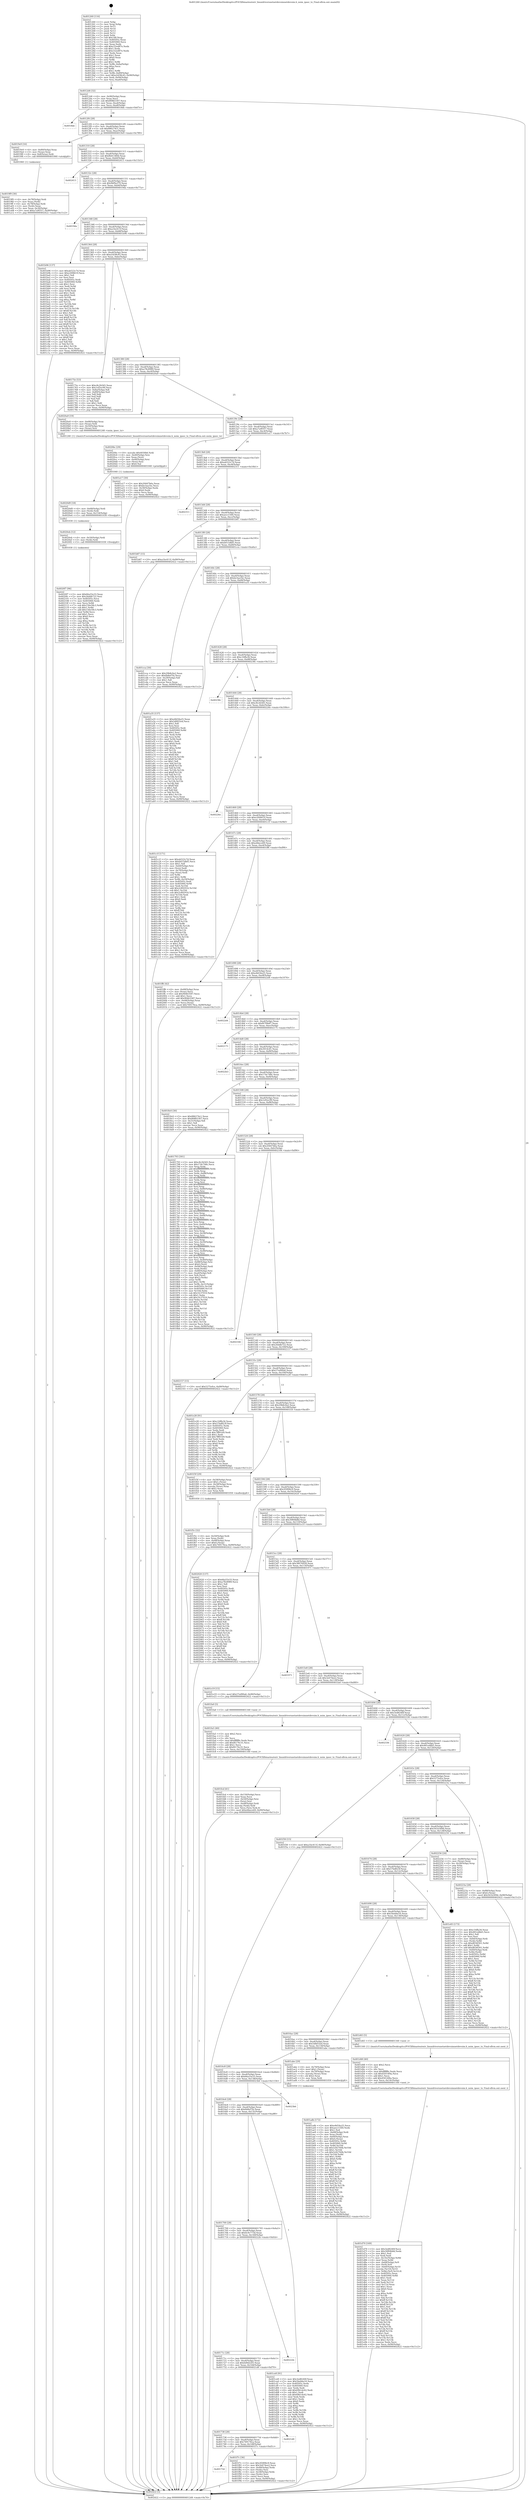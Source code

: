 digraph "0x401260" {
  label = "0x401260 (/mnt/c/Users/mathe/Desktop/tcc/POCII/binaries/extr_linuxdriversnetnetdevsimnetdevsim.h_nsim_ipsec_tx_Final-ollvm.out::main(0))"
  labelloc = "t"
  node[shape=record]

  Entry [label="",width=0.3,height=0.3,shape=circle,fillcolor=black,style=filled]
  "0x4012d4" [label="{
     0x4012d4 [32]\l
     | [instrs]\l
     &nbsp;&nbsp;0x4012d4 \<+6\>: mov -0x90(%rbp),%eax\l
     &nbsp;&nbsp;0x4012da \<+2\>: mov %eax,%ecx\l
     &nbsp;&nbsp;0x4012dc \<+6\>: sub $0x808b5307,%ecx\l
     &nbsp;&nbsp;0x4012e2 \<+6\>: mov %eax,-0xa4(%rbp)\l
     &nbsp;&nbsp;0x4012e8 \<+6\>: mov %ecx,-0xa8(%rbp)\l
     &nbsp;&nbsp;0x4012ee \<+6\>: je 00000000004018de \<main+0x67e\>\l
  }"]
  "0x4018de" [label="{
     0x4018de\l
  }", style=dashed]
  "0x4012f4" [label="{
     0x4012f4 [28]\l
     | [instrs]\l
     &nbsp;&nbsp;0x4012f4 \<+5\>: jmp 00000000004012f9 \<main+0x99\>\l
     &nbsp;&nbsp;0x4012f9 \<+6\>: mov -0xa4(%rbp),%eax\l
     &nbsp;&nbsp;0x4012ff \<+5\>: sub $0x886274c1,%eax\l
     &nbsp;&nbsp;0x401304 \<+6\>: mov %eax,-0xac(%rbp)\l
     &nbsp;&nbsp;0x40130a \<+6\>: je 00000000004019e9 \<main+0x789\>\l
  }"]
  Exit [label="",width=0.3,height=0.3,shape=circle,fillcolor=black,style=filled,peripheries=2]
  "0x4019e9" [label="{
     0x4019e9 [16]\l
     | [instrs]\l
     &nbsp;&nbsp;0x4019e9 \<+4\>: mov -0x80(%rbp),%rax\l
     &nbsp;&nbsp;0x4019ed \<+3\>: mov (%rax),%rax\l
     &nbsp;&nbsp;0x4019f0 \<+4\>: mov 0x8(%rax),%rdi\l
     &nbsp;&nbsp;0x4019f4 \<+5\>: call 0000000000401060 \<atoi@plt\>\l
     | [calls]\l
     &nbsp;&nbsp;0x401060 \{1\} (unknown)\l
  }"]
  "0x401310" [label="{
     0x401310 [28]\l
     | [instrs]\l
     &nbsp;&nbsp;0x401310 \<+5\>: jmp 0000000000401315 \<main+0xb5\>\l
     &nbsp;&nbsp;0x401315 \<+6\>: mov -0xa4(%rbp),%eax\l
     &nbsp;&nbsp;0x40131b \<+5\>: sub $0x8b41360d,%eax\l
     &nbsp;&nbsp;0x401320 \<+6\>: mov %eax,-0xb0(%rbp)\l
     &nbsp;&nbsp;0x401326 \<+6\>: je 0000000000402413 \<main+0x11b3\>\l
  }"]
  "0x4020f7" [label="{
     0x4020f7 [96]\l
     | [instrs]\l
     &nbsp;&nbsp;0x4020f7 \<+5\>: mov $0x66a55e33,%eax\l
     &nbsp;&nbsp;0x4020fc \<+5\>: mov $0x26ddb722,%esi\l
     &nbsp;&nbsp;0x402101 \<+7\>: mov 0x40505c,%ecx\l
     &nbsp;&nbsp;0x402108 \<+7\>: mov 0x405060,%edx\l
     &nbsp;&nbsp;0x40210f \<+3\>: mov %ecx,%r8d\l
     &nbsp;&nbsp;0x402112 \<+7\>: sub $0x156e58c3,%r8d\l
     &nbsp;&nbsp;0x402119 \<+4\>: sub $0x1,%r8d\l
     &nbsp;&nbsp;0x40211d \<+7\>: add $0x156e58c3,%r8d\l
     &nbsp;&nbsp;0x402124 \<+4\>: imul %r8d,%ecx\l
     &nbsp;&nbsp;0x402128 \<+3\>: and $0x1,%ecx\l
     &nbsp;&nbsp;0x40212b \<+3\>: cmp $0x0,%ecx\l
     &nbsp;&nbsp;0x40212e \<+4\>: sete %r9b\l
     &nbsp;&nbsp;0x402132 \<+3\>: cmp $0xa,%edx\l
     &nbsp;&nbsp;0x402135 \<+4\>: setl %r10b\l
     &nbsp;&nbsp;0x402139 \<+3\>: mov %r9b,%r11b\l
     &nbsp;&nbsp;0x40213c \<+3\>: and %r10b,%r11b\l
     &nbsp;&nbsp;0x40213f \<+3\>: xor %r10b,%r9b\l
     &nbsp;&nbsp;0x402142 \<+3\>: or %r9b,%r11b\l
     &nbsp;&nbsp;0x402145 \<+4\>: test $0x1,%r11b\l
     &nbsp;&nbsp;0x402149 \<+3\>: cmovne %esi,%eax\l
     &nbsp;&nbsp;0x40214c \<+6\>: mov %eax,-0x90(%rbp)\l
     &nbsp;&nbsp;0x402152 \<+5\>: jmp 0000000000402422 \<main+0x11c2\>\l
  }"]
  "0x402413" [label="{
     0x402413\l
  }", style=dashed]
  "0x40132c" [label="{
     0x40132c [28]\l
     | [instrs]\l
     &nbsp;&nbsp;0x40132c \<+5\>: jmp 0000000000401331 \<main+0xd1\>\l
     &nbsp;&nbsp;0x401331 \<+6\>: mov -0xa4(%rbp),%eax\l
     &nbsp;&nbsp;0x401337 \<+5\>: sub $0x9bf9a379,%eax\l
     &nbsp;&nbsp;0x40133c \<+6\>: mov %eax,-0xb4(%rbp)\l
     &nbsp;&nbsp;0x401342 \<+6\>: je 00000000004019da \<main+0x77a\>\l
  }"]
  "0x4020eb" [label="{
     0x4020eb [12]\l
     | [instrs]\l
     &nbsp;&nbsp;0x4020eb \<+4\>: mov -0x50(%rbp),%rdi\l
     &nbsp;&nbsp;0x4020ef \<+3\>: mov (%rdi),%rdi\l
     &nbsp;&nbsp;0x4020f2 \<+5\>: call 0000000000401030 \<free@plt\>\l
     | [calls]\l
     &nbsp;&nbsp;0x401030 \{1\} (unknown)\l
  }"]
  "0x4019da" [label="{
     0x4019da\l
  }", style=dashed]
  "0x401348" [label="{
     0x401348 [28]\l
     | [instrs]\l
     &nbsp;&nbsp;0x401348 \<+5\>: jmp 000000000040134d \<main+0xed\>\l
     &nbsp;&nbsp;0x40134d \<+6\>: mov -0xa4(%rbp),%eax\l
     &nbsp;&nbsp;0x401353 \<+5\>: sub $0xa1bc411f,%eax\l
     &nbsp;&nbsp;0x401358 \<+6\>: mov %eax,-0xb8(%rbp)\l
     &nbsp;&nbsp;0x40135e \<+6\>: je 0000000000401b96 \<main+0x936\>\l
  }"]
  "0x4020d9" [label="{
     0x4020d9 [18]\l
     | [instrs]\l
     &nbsp;&nbsp;0x4020d9 \<+4\>: mov -0x68(%rbp),%rdi\l
     &nbsp;&nbsp;0x4020dd \<+3\>: mov (%rdi),%rdi\l
     &nbsp;&nbsp;0x4020e0 \<+6\>: mov %eax,-0x154(%rbp)\l
     &nbsp;&nbsp;0x4020e6 \<+5\>: call 0000000000401030 \<free@plt\>\l
     | [calls]\l
     &nbsp;&nbsp;0x401030 \{1\} (unknown)\l
  }"]
  "0x401b96" [label="{
     0x401b96 [137]\l
     | [instrs]\l
     &nbsp;&nbsp;0x401b96 \<+5\>: mov $0xab522c7d,%eax\l
     &nbsp;&nbsp;0x401b9b \<+5\>: mov $0xe20f4619,%ecx\l
     &nbsp;&nbsp;0x401ba0 \<+2\>: mov $0x1,%dl\l
     &nbsp;&nbsp;0x401ba2 \<+2\>: xor %esi,%esi\l
     &nbsp;&nbsp;0x401ba4 \<+7\>: mov 0x40505c,%edi\l
     &nbsp;&nbsp;0x401bab \<+8\>: mov 0x405060,%r8d\l
     &nbsp;&nbsp;0x401bb3 \<+3\>: sub $0x1,%esi\l
     &nbsp;&nbsp;0x401bb6 \<+3\>: mov %edi,%r9d\l
     &nbsp;&nbsp;0x401bb9 \<+3\>: add %esi,%r9d\l
     &nbsp;&nbsp;0x401bbc \<+4\>: imul %r9d,%edi\l
     &nbsp;&nbsp;0x401bc0 \<+3\>: and $0x1,%edi\l
     &nbsp;&nbsp;0x401bc3 \<+3\>: cmp $0x0,%edi\l
     &nbsp;&nbsp;0x401bc6 \<+4\>: sete %r10b\l
     &nbsp;&nbsp;0x401bca \<+4\>: cmp $0xa,%r8d\l
     &nbsp;&nbsp;0x401bce \<+4\>: setl %r11b\l
     &nbsp;&nbsp;0x401bd2 \<+3\>: mov %r10b,%bl\l
     &nbsp;&nbsp;0x401bd5 \<+3\>: xor $0xff,%bl\l
     &nbsp;&nbsp;0x401bd8 \<+3\>: mov %r11b,%r14b\l
     &nbsp;&nbsp;0x401bdb \<+4\>: xor $0xff,%r14b\l
     &nbsp;&nbsp;0x401bdf \<+3\>: xor $0x1,%dl\l
     &nbsp;&nbsp;0x401be2 \<+3\>: mov %bl,%r15b\l
     &nbsp;&nbsp;0x401be5 \<+4\>: and $0xff,%r15b\l
     &nbsp;&nbsp;0x401be9 \<+3\>: and %dl,%r10b\l
     &nbsp;&nbsp;0x401bec \<+3\>: mov %r14b,%r12b\l
     &nbsp;&nbsp;0x401bef \<+4\>: and $0xff,%r12b\l
     &nbsp;&nbsp;0x401bf3 \<+3\>: and %dl,%r11b\l
     &nbsp;&nbsp;0x401bf6 \<+3\>: or %r10b,%r15b\l
     &nbsp;&nbsp;0x401bf9 \<+3\>: or %r11b,%r12b\l
     &nbsp;&nbsp;0x401bfc \<+3\>: xor %r12b,%r15b\l
     &nbsp;&nbsp;0x401bff \<+3\>: or %r14b,%bl\l
     &nbsp;&nbsp;0x401c02 \<+3\>: xor $0xff,%bl\l
     &nbsp;&nbsp;0x401c05 \<+3\>: or $0x1,%dl\l
     &nbsp;&nbsp;0x401c08 \<+2\>: and %dl,%bl\l
     &nbsp;&nbsp;0x401c0a \<+3\>: or %bl,%r15b\l
     &nbsp;&nbsp;0x401c0d \<+4\>: test $0x1,%r15b\l
     &nbsp;&nbsp;0x401c11 \<+3\>: cmovne %ecx,%eax\l
     &nbsp;&nbsp;0x401c14 \<+6\>: mov %eax,-0x90(%rbp)\l
     &nbsp;&nbsp;0x401c1a \<+5\>: jmp 0000000000402422 \<main+0x11c2\>\l
  }"]
  "0x401364" [label="{
     0x401364 [28]\l
     | [instrs]\l
     &nbsp;&nbsp;0x401364 \<+5\>: jmp 0000000000401369 \<main+0x109\>\l
     &nbsp;&nbsp;0x401369 \<+6\>: mov -0xa4(%rbp),%eax\l
     &nbsp;&nbsp;0x40136f \<+5\>: sub $0xa5d38c45,%eax\l
     &nbsp;&nbsp;0x401374 \<+6\>: mov %eax,-0xbc(%rbp)\l
     &nbsp;&nbsp;0x40137a \<+6\>: je 000000000040175e \<main+0x4fe\>\l
  }"]
  "0x4020bc" [label="{
     0x4020bc [29]\l
     | [instrs]\l
     &nbsp;&nbsp;0x4020bc \<+10\>: movabs $0x4030b6,%rdi\l
     &nbsp;&nbsp;0x4020c6 \<+4\>: mov -0x40(%rbp),%rsi\l
     &nbsp;&nbsp;0x4020ca \<+2\>: mov %eax,(%rsi)\l
     &nbsp;&nbsp;0x4020cc \<+4\>: mov -0x40(%rbp),%rsi\l
     &nbsp;&nbsp;0x4020d0 \<+2\>: mov (%rsi),%esi\l
     &nbsp;&nbsp;0x4020d2 \<+2\>: mov $0x0,%al\l
     &nbsp;&nbsp;0x4020d4 \<+5\>: call 0000000000401040 \<printf@plt\>\l
     | [calls]\l
     &nbsp;&nbsp;0x401040 \{1\} (unknown)\l
  }"]
  "0x40175e" [label="{
     0x40175e [53]\l
     | [instrs]\l
     &nbsp;&nbsp;0x40175e \<+5\>: mov $0xc8c2b565,%eax\l
     &nbsp;&nbsp;0x401763 \<+5\>: mov $0x1ef2ec99,%ecx\l
     &nbsp;&nbsp;0x401768 \<+6\>: mov -0x8a(%rbp),%dl\l
     &nbsp;&nbsp;0x40176e \<+7\>: mov -0x89(%rbp),%sil\l
     &nbsp;&nbsp;0x401775 \<+3\>: mov %dl,%dil\l
     &nbsp;&nbsp;0x401778 \<+3\>: and %sil,%dil\l
     &nbsp;&nbsp;0x40177b \<+3\>: xor %sil,%dl\l
     &nbsp;&nbsp;0x40177e \<+3\>: or %dl,%dil\l
     &nbsp;&nbsp;0x401781 \<+4\>: test $0x1,%dil\l
     &nbsp;&nbsp;0x401785 \<+3\>: cmovne %ecx,%eax\l
     &nbsp;&nbsp;0x401788 \<+6\>: mov %eax,-0x90(%rbp)\l
     &nbsp;&nbsp;0x40178e \<+5\>: jmp 0000000000402422 \<main+0x11c2\>\l
  }"]
  "0x401380" [label="{
     0x401380 [28]\l
     | [instrs]\l
     &nbsp;&nbsp;0x401380 \<+5\>: jmp 0000000000401385 \<main+0x125\>\l
     &nbsp;&nbsp;0x401385 \<+6\>: mov -0xa4(%rbp),%eax\l
     &nbsp;&nbsp;0x40138b \<+5\>: sub $0xa78c8989,%eax\l
     &nbsp;&nbsp;0x401390 \<+6\>: mov %eax,-0xc0(%rbp)\l
     &nbsp;&nbsp;0x401396 \<+6\>: je 00000000004020a9 \<main+0xe49\>\l
  }"]
  "0x402422" [label="{
     0x402422 [5]\l
     | [instrs]\l
     &nbsp;&nbsp;0x402422 \<+5\>: jmp 00000000004012d4 \<main+0x74\>\l
  }"]
  "0x401260" [label="{
     0x401260 [116]\l
     | [instrs]\l
     &nbsp;&nbsp;0x401260 \<+1\>: push %rbp\l
     &nbsp;&nbsp;0x401261 \<+3\>: mov %rsp,%rbp\l
     &nbsp;&nbsp;0x401264 \<+2\>: push %r15\l
     &nbsp;&nbsp;0x401266 \<+2\>: push %r14\l
     &nbsp;&nbsp;0x401268 \<+2\>: push %r13\l
     &nbsp;&nbsp;0x40126a \<+2\>: push %r12\l
     &nbsp;&nbsp;0x40126c \<+1\>: push %rbx\l
     &nbsp;&nbsp;0x40126d \<+7\>: sub $0x148,%rsp\l
     &nbsp;&nbsp;0x401274 \<+7\>: mov 0x40505c,%eax\l
     &nbsp;&nbsp;0x40127b \<+7\>: mov 0x405060,%ecx\l
     &nbsp;&nbsp;0x401282 \<+2\>: mov %eax,%edx\l
     &nbsp;&nbsp;0x401284 \<+6\>: add $0xc52ed87e,%edx\l
     &nbsp;&nbsp;0x40128a \<+3\>: sub $0x1,%edx\l
     &nbsp;&nbsp;0x40128d \<+6\>: sub $0xc52ed87e,%edx\l
     &nbsp;&nbsp;0x401293 \<+3\>: imul %edx,%eax\l
     &nbsp;&nbsp;0x401296 \<+3\>: and $0x1,%eax\l
     &nbsp;&nbsp;0x401299 \<+3\>: cmp $0x0,%eax\l
     &nbsp;&nbsp;0x40129c \<+4\>: sete %r8b\l
     &nbsp;&nbsp;0x4012a0 \<+4\>: and $0x1,%r8b\l
     &nbsp;&nbsp;0x4012a4 \<+7\>: mov %r8b,-0x8a(%rbp)\l
     &nbsp;&nbsp;0x4012ab \<+3\>: cmp $0xa,%ecx\l
     &nbsp;&nbsp;0x4012ae \<+4\>: setl %r8b\l
     &nbsp;&nbsp;0x4012b2 \<+4\>: and $0x1,%r8b\l
     &nbsp;&nbsp;0x4012b6 \<+7\>: mov %r8b,-0x89(%rbp)\l
     &nbsp;&nbsp;0x4012bd \<+10\>: movl $0xa5d38c45,-0x90(%rbp)\l
     &nbsp;&nbsp;0x4012c7 \<+6\>: mov %edi,-0x94(%rbp)\l
     &nbsp;&nbsp;0x4012cd \<+7\>: mov %rsi,-0xa0(%rbp)\l
  }"]
  "0x401fcd" [label="{
     0x401fcd [41]\l
     | [instrs]\l
     &nbsp;&nbsp;0x401fcd \<+6\>: mov -0x150(%rbp),%ecx\l
     &nbsp;&nbsp;0x401fd3 \<+3\>: imul %eax,%ecx\l
     &nbsp;&nbsp;0x401fd6 \<+4\>: mov -0x50(%rbp),%rsi\l
     &nbsp;&nbsp;0x401fda \<+3\>: mov (%rsi),%rsi\l
     &nbsp;&nbsp;0x401fdd \<+4\>: mov -0x48(%rbp),%rdi\l
     &nbsp;&nbsp;0x401fe1 \<+3\>: movslq (%rdi),%rdi\l
     &nbsp;&nbsp;0x401fe4 \<+3\>: mov %ecx,(%rsi,%rdi,4)\l
     &nbsp;&nbsp;0x401fe7 \<+10\>: movl $0xe6bece69,-0x90(%rbp)\l
     &nbsp;&nbsp;0x401ff1 \<+5\>: jmp 0000000000402422 \<main+0x11c2\>\l
  }"]
  "0x4020a9" [label="{
     0x4020a9 [19]\l
     | [instrs]\l
     &nbsp;&nbsp;0x4020a9 \<+4\>: mov -0x68(%rbp),%rax\l
     &nbsp;&nbsp;0x4020ad \<+3\>: mov (%rax),%rdi\l
     &nbsp;&nbsp;0x4020b0 \<+4\>: mov -0x50(%rbp),%rax\l
     &nbsp;&nbsp;0x4020b4 \<+3\>: mov (%rax),%rsi\l
     &nbsp;&nbsp;0x4020b7 \<+5\>: call 0000000000401240 \<nsim_ipsec_tx\>\l
     | [calls]\l
     &nbsp;&nbsp;0x401240 \{1\} (/mnt/c/Users/mathe/Desktop/tcc/POCII/binaries/extr_linuxdriversnetnetdevsimnetdevsim.h_nsim_ipsec_tx_Final-ollvm.out::nsim_ipsec_tx)\l
  }"]
  "0x40139c" [label="{
     0x40139c [28]\l
     | [instrs]\l
     &nbsp;&nbsp;0x40139c \<+5\>: jmp 00000000004013a1 \<main+0x141\>\l
     &nbsp;&nbsp;0x4013a1 \<+6\>: mov -0xa4(%rbp),%eax\l
     &nbsp;&nbsp;0x4013a7 \<+5\>: sub $0xa7a9f357,%eax\l
     &nbsp;&nbsp;0x4013ac \<+6\>: mov %eax,-0xc4(%rbp)\l
     &nbsp;&nbsp;0x4013b2 \<+6\>: je 0000000000401a17 \<main+0x7b7\>\l
  }"]
  "0x401fa5" [label="{
     0x401fa5 [40]\l
     | [instrs]\l
     &nbsp;&nbsp;0x401fa5 \<+5\>: mov $0x2,%ecx\l
     &nbsp;&nbsp;0x401faa \<+1\>: cltd\l
     &nbsp;&nbsp;0x401fab \<+2\>: idiv %ecx\l
     &nbsp;&nbsp;0x401fad \<+6\>: imul $0xfffffffe,%edx,%ecx\l
     &nbsp;&nbsp;0x401fb3 \<+6\>: add $0xf6176c31,%ecx\l
     &nbsp;&nbsp;0x401fb9 \<+3\>: add $0x1,%ecx\l
     &nbsp;&nbsp;0x401fbc \<+6\>: sub $0xf6176c31,%ecx\l
     &nbsp;&nbsp;0x401fc2 \<+6\>: mov %ecx,-0x150(%rbp)\l
     &nbsp;&nbsp;0x401fc8 \<+5\>: call 0000000000401160 \<next_i\>\l
     | [calls]\l
     &nbsp;&nbsp;0x401160 \{1\} (/mnt/c/Users/mathe/Desktop/tcc/POCII/binaries/extr_linuxdriversnetnetdevsimnetdevsim.h_nsim_ipsec_tx_Final-ollvm.out::next_i)\l
  }"]
  "0x401a17" [label="{
     0x401a17 [30]\l
     | [instrs]\l
     &nbsp;&nbsp;0x401a17 \<+5\>: mov $0x20447b6a,%eax\l
     &nbsp;&nbsp;0x401a1c \<+5\>: mov $0xbe3aa1bc,%ecx\l
     &nbsp;&nbsp;0x401a21 \<+3\>: mov -0x30(%rbp),%edx\l
     &nbsp;&nbsp;0x401a24 \<+3\>: cmp $0x0,%edx\l
     &nbsp;&nbsp;0x401a27 \<+3\>: cmove %ecx,%eax\l
     &nbsp;&nbsp;0x401a2a \<+6\>: mov %eax,-0x90(%rbp)\l
     &nbsp;&nbsp;0x401a30 \<+5\>: jmp 0000000000402422 \<main+0x11c2\>\l
  }"]
  "0x4013b8" [label="{
     0x4013b8 [28]\l
     | [instrs]\l
     &nbsp;&nbsp;0x4013b8 \<+5\>: jmp 00000000004013bd \<main+0x15d\>\l
     &nbsp;&nbsp;0x4013bd \<+6\>: mov -0xa4(%rbp),%eax\l
     &nbsp;&nbsp;0x4013c3 \<+5\>: sub $0xab522c7d,%eax\l
     &nbsp;&nbsp;0x4013c8 \<+6\>: mov %eax,-0xc8(%rbp)\l
     &nbsp;&nbsp;0x4013ce \<+6\>: je 0000000000402311 \<main+0x10b1\>\l
  }"]
  "0x401754" [label="{
     0x401754\l
  }", style=dashed]
  "0x402311" [label="{
     0x402311\l
  }", style=dashed]
  "0x4013d4" [label="{
     0x4013d4 [28]\l
     | [instrs]\l
     &nbsp;&nbsp;0x4013d4 \<+5\>: jmp 00000000004013d9 \<main+0x179\>\l
     &nbsp;&nbsp;0x4013d9 \<+6\>: mov -0xa4(%rbp),%eax\l
     &nbsp;&nbsp;0x4013df \<+5\>: sub $0xaecc1560,%eax\l
     &nbsp;&nbsp;0x4013e4 \<+6\>: mov %eax,-0xcc(%rbp)\l
     &nbsp;&nbsp;0x4013ea \<+6\>: je 0000000000401b87 \<main+0x927\>\l
  }"]
  "0x401f7c" [label="{
     0x401f7c [36]\l
     | [instrs]\l
     &nbsp;&nbsp;0x401f7c \<+5\>: mov $0x2f2896c9,%eax\l
     &nbsp;&nbsp;0x401f81 \<+5\>: mov $0x3e674ee2,%ecx\l
     &nbsp;&nbsp;0x401f86 \<+4\>: mov -0x48(%rbp),%rdx\l
     &nbsp;&nbsp;0x401f8a \<+2\>: mov (%rdx),%esi\l
     &nbsp;&nbsp;0x401f8c \<+4\>: mov -0x58(%rbp),%rdx\l
     &nbsp;&nbsp;0x401f90 \<+2\>: cmp (%rdx),%esi\l
     &nbsp;&nbsp;0x401f92 \<+3\>: cmovl %ecx,%eax\l
     &nbsp;&nbsp;0x401f95 \<+6\>: mov %eax,-0x90(%rbp)\l
     &nbsp;&nbsp;0x401f9b \<+5\>: jmp 0000000000402422 \<main+0x11c2\>\l
  }"]
  "0x401b87" [label="{
     0x401b87 [15]\l
     | [instrs]\l
     &nbsp;&nbsp;0x401b87 \<+10\>: movl $0xa1bc411f,-0x90(%rbp)\l
     &nbsp;&nbsp;0x401b91 \<+5\>: jmp 0000000000402422 \<main+0x11c2\>\l
  }"]
  "0x4013f0" [label="{
     0x4013f0 [28]\l
     | [instrs]\l
     &nbsp;&nbsp;0x4013f0 \<+5\>: jmp 00000000004013f5 \<main+0x195\>\l
     &nbsp;&nbsp;0x4013f5 \<+6\>: mov -0xa4(%rbp),%eax\l
     &nbsp;&nbsp;0x4013fb \<+5\>: sub $0xb015dbf5,%eax\l
     &nbsp;&nbsp;0x401400 \<+6\>: mov %eax,-0xd0(%rbp)\l
     &nbsp;&nbsp;0x401406 \<+6\>: je 0000000000401cca \<main+0xa6a\>\l
  }"]
  "0x401738" [label="{
     0x401738 [28]\l
     | [instrs]\l
     &nbsp;&nbsp;0x401738 \<+5\>: jmp 000000000040173d \<main+0x4dd\>\l
     &nbsp;&nbsp;0x40173d \<+6\>: mov -0xa4(%rbp),%eax\l
     &nbsp;&nbsp;0x401743 \<+5\>: sub $0x749176ca,%eax\l
     &nbsp;&nbsp;0x401748 \<+6\>: mov %eax,-0x148(%rbp)\l
     &nbsp;&nbsp;0x40174e \<+6\>: je 0000000000401f7c \<main+0xd1c\>\l
  }"]
  "0x401cca" [label="{
     0x401cca [30]\l
     | [instrs]\l
     &nbsp;&nbsp;0x401cca \<+5\>: mov $0x29b8c0a2,%eax\l
     &nbsp;&nbsp;0x401ccf \<+5\>: mov $0x6b8ef7fa,%ecx\l
     &nbsp;&nbsp;0x401cd4 \<+3\>: mov -0x29(%rbp),%dl\l
     &nbsp;&nbsp;0x401cd7 \<+3\>: test $0x1,%dl\l
     &nbsp;&nbsp;0x401cda \<+3\>: cmovne %ecx,%eax\l
     &nbsp;&nbsp;0x401cdd \<+6\>: mov %eax,-0x90(%rbp)\l
     &nbsp;&nbsp;0x401ce3 \<+5\>: jmp 0000000000402422 \<main+0x11c2\>\l
  }"]
  "0x40140c" [label="{
     0x40140c [28]\l
     | [instrs]\l
     &nbsp;&nbsp;0x40140c \<+5\>: jmp 0000000000401411 \<main+0x1b1\>\l
     &nbsp;&nbsp;0x401411 \<+6\>: mov -0xa4(%rbp),%eax\l
     &nbsp;&nbsp;0x401417 \<+5\>: sub $0xbe3aa1bc,%eax\l
     &nbsp;&nbsp;0x40141c \<+6\>: mov %eax,-0xd4(%rbp)\l
     &nbsp;&nbsp;0x401422 \<+6\>: je 0000000000401a35 \<main+0x7d5\>\l
  }"]
  "0x4021d0" [label="{
     0x4021d0\l
  }", style=dashed]
  "0x401a35" [label="{
     0x401a35 [137]\l
     | [instrs]\l
     &nbsp;&nbsp;0x401a35 \<+5\>: mov $0xe8d34a25,%eax\l
     &nbsp;&nbsp;0x401a3a \<+5\>: mov $0x5dfd55ed,%ecx\l
     &nbsp;&nbsp;0x401a3f \<+2\>: mov $0x1,%dl\l
     &nbsp;&nbsp;0x401a41 \<+2\>: xor %esi,%esi\l
     &nbsp;&nbsp;0x401a43 \<+7\>: mov 0x40505c,%edi\l
     &nbsp;&nbsp;0x401a4a \<+8\>: mov 0x405060,%r8d\l
     &nbsp;&nbsp;0x401a52 \<+3\>: sub $0x1,%esi\l
     &nbsp;&nbsp;0x401a55 \<+3\>: mov %edi,%r9d\l
     &nbsp;&nbsp;0x401a58 \<+3\>: add %esi,%r9d\l
     &nbsp;&nbsp;0x401a5b \<+4\>: imul %r9d,%edi\l
     &nbsp;&nbsp;0x401a5f \<+3\>: and $0x1,%edi\l
     &nbsp;&nbsp;0x401a62 \<+3\>: cmp $0x0,%edi\l
     &nbsp;&nbsp;0x401a65 \<+4\>: sete %r10b\l
     &nbsp;&nbsp;0x401a69 \<+4\>: cmp $0xa,%r8d\l
     &nbsp;&nbsp;0x401a6d \<+4\>: setl %r11b\l
     &nbsp;&nbsp;0x401a71 \<+3\>: mov %r10b,%bl\l
     &nbsp;&nbsp;0x401a74 \<+3\>: xor $0xff,%bl\l
     &nbsp;&nbsp;0x401a77 \<+3\>: mov %r11b,%r14b\l
     &nbsp;&nbsp;0x401a7a \<+4\>: xor $0xff,%r14b\l
     &nbsp;&nbsp;0x401a7e \<+3\>: xor $0x1,%dl\l
     &nbsp;&nbsp;0x401a81 \<+3\>: mov %bl,%r15b\l
     &nbsp;&nbsp;0x401a84 \<+4\>: and $0xff,%r15b\l
     &nbsp;&nbsp;0x401a88 \<+3\>: and %dl,%r10b\l
     &nbsp;&nbsp;0x401a8b \<+3\>: mov %r14b,%r12b\l
     &nbsp;&nbsp;0x401a8e \<+4\>: and $0xff,%r12b\l
     &nbsp;&nbsp;0x401a92 \<+3\>: and %dl,%r11b\l
     &nbsp;&nbsp;0x401a95 \<+3\>: or %r10b,%r15b\l
     &nbsp;&nbsp;0x401a98 \<+3\>: or %r11b,%r12b\l
     &nbsp;&nbsp;0x401a9b \<+3\>: xor %r12b,%r15b\l
     &nbsp;&nbsp;0x401a9e \<+3\>: or %r14b,%bl\l
     &nbsp;&nbsp;0x401aa1 \<+3\>: xor $0xff,%bl\l
     &nbsp;&nbsp;0x401aa4 \<+3\>: or $0x1,%dl\l
     &nbsp;&nbsp;0x401aa7 \<+2\>: and %dl,%bl\l
     &nbsp;&nbsp;0x401aa9 \<+3\>: or %bl,%r15b\l
     &nbsp;&nbsp;0x401aac \<+4\>: test $0x1,%r15b\l
     &nbsp;&nbsp;0x401ab0 \<+3\>: cmovne %ecx,%eax\l
     &nbsp;&nbsp;0x401ab3 \<+6\>: mov %eax,-0x90(%rbp)\l
     &nbsp;&nbsp;0x401ab9 \<+5\>: jmp 0000000000402422 \<main+0x11c2\>\l
  }"]
  "0x401428" [label="{
     0x401428 [28]\l
     | [instrs]\l
     &nbsp;&nbsp;0x401428 \<+5\>: jmp 000000000040142d \<main+0x1cd\>\l
     &nbsp;&nbsp;0x40142d \<+6\>: mov -0xa4(%rbp),%eax\l
     &nbsp;&nbsp;0x401433 \<+5\>: sub $0xc16ffa34,%eax\l
     &nbsp;&nbsp;0x401438 \<+6\>: mov %eax,-0xd8(%rbp)\l
     &nbsp;&nbsp;0x40143e \<+6\>: je 000000000040238c \<main+0x112c\>\l
  }"]
  "0x40171c" [label="{
     0x40171c [28]\l
     | [instrs]\l
     &nbsp;&nbsp;0x40171c \<+5\>: jmp 0000000000401721 \<main+0x4c1\>\l
     &nbsp;&nbsp;0x401721 \<+6\>: mov -0xa4(%rbp),%eax\l
     &nbsp;&nbsp;0x401727 \<+5\>: sub $0x6d9d22f3,%eax\l
     &nbsp;&nbsp;0x40172c \<+6\>: mov %eax,-0x144(%rbp)\l
     &nbsp;&nbsp;0x401732 \<+6\>: je 00000000004021d0 \<main+0xf70\>\l
  }"]
  "0x40238c" [label="{
     0x40238c\l
  }", style=dashed]
  "0x401444" [label="{
     0x401444 [28]\l
     | [instrs]\l
     &nbsp;&nbsp;0x401444 \<+5\>: jmp 0000000000401449 \<main+0x1e9\>\l
     &nbsp;&nbsp;0x401449 \<+6\>: mov -0xa4(%rbp),%eax\l
     &nbsp;&nbsp;0x40144f \<+5\>: sub $0xc8c2b565,%eax\l
     &nbsp;&nbsp;0x401454 \<+6\>: mov %eax,-0xdc(%rbp)\l
     &nbsp;&nbsp;0x40145a \<+6\>: je 000000000040226e \<main+0x100e\>\l
  }"]
  "0x40222b" [label="{
     0x40222b\l
  }", style=dashed]
  "0x40226e" [label="{
     0x40226e\l
  }", style=dashed]
  "0x401460" [label="{
     0x401460 [28]\l
     | [instrs]\l
     &nbsp;&nbsp;0x401460 \<+5\>: jmp 0000000000401465 \<main+0x205\>\l
     &nbsp;&nbsp;0x401465 \<+6\>: mov -0xa4(%rbp),%eax\l
     &nbsp;&nbsp;0x40146b \<+5\>: sub $0xe20f4619,%eax\l
     &nbsp;&nbsp;0x401470 \<+6\>: mov %eax,-0xe0(%rbp)\l
     &nbsp;&nbsp;0x401476 \<+6\>: je 0000000000401c1f \<main+0x9bf\>\l
  }"]
  "0x401f5c" [label="{
     0x401f5c [32]\l
     | [instrs]\l
     &nbsp;&nbsp;0x401f5c \<+4\>: mov -0x50(%rbp),%rdi\l
     &nbsp;&nbsp;0x401f60 \<+3\>: mov %rax,(%rdi)\l
     &nbsp;&nbsp;0x401f63 \<+4\>: mov -0x48(%rbp),%rax\l
     &nbsp;&nbsp;0x401f67 \<+6\>: movl $0x0,(%rax)\l
     &nbsp;&nbsp;0x401f6d \<+10\>: movl $0x749176ca,-0x90(%rbp)\l
     &nbsp;&nbsp;0x401f77 \<+5\>: jmp 0000000000402422 \<main+0x11c2\>\l
  }"]
  "0x401c1f" [label="{
     0x401c1f [171]\l
     | [instrs]\l
     &nbsp;&nbsp;0x401c1f \<+5\>: mov $0xab522c7d,%eax\l
     &nbsp;&nbsp;0x401c24 \<+5\>: mov $0xb015dbf5,%ecx\l
     &nbsp;&nbsp;0x401c29 \<+2\>: mov $0x1,%dl\l
     &nbsp;&nbsp;0x401c2b \<+4\>: mov -0x60(%rbp),%rsi\l
     &nbsp;&nbsp;0x401c2f \<+2\>: mov (%rsi),%edi\l
     &nbsp;&nbsp;0x401c31 \<+4\>: mov -0x70(%rbp),%rsi\l
     &nbsp;&nbsp;0x401c35 \<+2\>: cmp (%rsi),%edi\l
     &nbsp;&nbsp;0x401c37 \<+4\>: setl %r8b\l
     &nbsp;&nbsp;0x401c3b \<+4\>: and $0x1,%r8b\l
     &nbsp;&nbsp;0x401c3f \<+4\>: mov %r8b,-0x29(%rbp)\l
     &nbsp;&nbsp;0x401c43 \<+7\>: mov 0x40505c,%edi\l
     &nbsp;&nbsp;0x401c4a \<+8\>: mov 0x405060,%r9d\l
     &nbsp;&nbsp;0x401c52 \<+3\>: mov %edi,%r10d\l
     &nbsp;&nbsp;0x401c55 \<+7\>: add $0x2c892916,%r10d\l
     &nbsp;&nbsp;0x401c5c \<+4\>: sub $0x1,%r10d\l
     &nbsp;&nbsp;0x401c60 \<+7\>: sub $0x2c892916,%r10d\l
     &nbsp;&nbsp;0x401c67 \<+4\>: imul %r10d,%edi\l
     &nbsp;&nbsp;0x401c6b \<+3\>: and $0x1,%edi\l
     &nbsp;&nbsp;0x401c6e \<+3\>: cmp $0x0,%edi\l
     &nbsp;&nbsp;0x401c71 \<+4\>: sete %r8b\l
     &nbsp;&nbsp;0x401c75 \<+4\>: cmp $0xa,%r9d\l
     &nbsp;&nbsp;0x401c79 \<+4\>: setl %r11b\l
     &nbsp;&nbsp;0x401c7d \<+3\>: mov %r8b,%bl\l
     &nbsp;&nbsp;0x401c80 \<+3\>: xor $0xff,%bl\l
     &nbsp;&nbsp;0x401c83 \<+3\>: mov %r11b,%r14b\l
     &nbsp;&nbsp;0x401c86 \<+4\>: xor $0xff,%r14b\l
     &nbsp;&nbsp;0x401c8a \<+3\>: xor $0x1,%dl\l
     &nbsp;&nbsp;0x401c8d \<+3\>: mov %bl,%r15b\l
     &nbsp;&nbsp;0x401c90 \<+4\>: and $0xff,%r15b\l
     &nbsp;&nbsp;0x401c94 \<+3\>: and %dl,%r8b\l
     &nbsp;&nbsp;0x401c97 \<+3\>: mov %r14b,%r12b\l
     &nbsp;&nbsp;0x401c9a \<+4\>: and $0xff,%r12b\l
     &nbsp;&nbsp;0x401c9e \<+3\>: and %dl,%r11b\l
     &nbsp;&nbsp;0x401ca1 \<+3\>: or %r8b,%r15b\l
     &nbsp;&nbsp;0x401ca4 \<+3\>: or %r11b,%r12b\l
     &nbsp;&nbsp;0x401ca7 \<+3\>: xor %r12b,%r15b\l
     &nbsp;&nbsp;0x401caa \<+3\>: or %r14b,%bl\l
     &nbsp;&nbsp;0x401cad \<+3\>: xor $0xff,%bl\l
     &nbsp;&nbsp;0x401cb0 \<+3\>: or $0x1,%dl\l
     &nbsp;&nbsp;0x401cb3 \<+2\>: and %dl,%bl\l
     &nbsp;&nbsp;0x401cb5 \<+3\>: or %bl,%r15b\l
     &nbsp;&nbsp;0x401cb8 \<+4\>: test $0x1,%r15b\l
     &nbsp;&nbsp;0x401cbc \<+3\>: cmovne %ecx,%eax\l
     &nbsp;&nbsp;0x401cbf \<+6\>: mov %eax,-0x90(%rbp)\l
     &nbsp;&nbsp;0x401cc5 \<+5\>: jmp 0000000000402422 \<main+0x11c2\>\l
  }"]
  "0x40147c" [label="{
     0x40147c [28]\l
     | [instrs]\l
     &nbsp;&nbsp;0x40147c \<+5\>: jmp 0000000000401481 \<main+0x221\>\l
     &nbsp;&nbsp;0x401481 \<+6\>: mov -0xa4(%rbp),%eax\l
     &nbsp;&nbsp;0x401487 \<+5\>: sub $0xe6bece69,%eax\l
     &nbsp;&nbsp;0x40148c \<+6\>: mov %eax,-0xe4(%rbp)\l
     &nbsp;&nbsp;0x401492 \<+6\>: je 0000000000401ff6 \<main+0xd96\>\l
  }"]
  "0x401d70" [label="{
     0x401d70 [169]\l
     | [instrs]\l
     &nbsp;&nbsp;0x401d70 \<+5\>: mov $0x3ed8240f,%ecx\l
     &nbsp;&nbsp;0x401d75 \<+5\>: mov $0x30f04b8d,%edx\l
     &nbsp;&nbsp;0x401d7a \<+3\>: mov $0x1,%sil\l
     &nbsp;&nbsp;0x401d7d \<+2\>: xor %edi,%edi\l
     &nbsp;&nbsp;0x401d7f \<+7\>: mov -0x14c(%rbp),%r8d\l
     &nbsp;&nbsp;0x401d86 \<+4\>: imul %eax,%r8d\l
     &nbsp;&nbsp;0x401d8a \<+4\>: mov -0x68(%rbp),%r9\l
     &nbsp;&nbsp;0x401d8e \<+3\>: mov (%r9),%r9\l
     &nbsp;&nbsp;0x401d91 \<+4\>: mov -0x60(%rbp),%r10\l
     &nbsp;&nbsp;0x401d95 \<+3\>: movslq (%r10),%r10\l
     &nbsp;&nbsp;0x401d98 \<+4\>: mov %r8d,(%r9,%r10,4)\l
     &nbsp;&nbsp;0x401d9c \<+7\>: mov 0x40505c,%eax\l
     &nbsp;&nbsp;0x401da3 \<+8\>: mov 0x405060,%r8d\l
     &nbsp;&nbsp;0x401dab \<+3\>: sub $0x1,%edi\l
     &nbsp;&nbsp;0x401dae \<+3\>: mov %eax,%r11d\l
     &nbsp;&nbsp;0x401db1 \<+3\>: add %edi,%r11d\l
     &nbsp;&nbsp;0x401db4 \<+4\>: imul %r11d,%eax\l
     &nbsp;&nbsp;0x401db8 \<+3\>: and $0x1,%eax\l
     &nbsp;&nbsp;0x401dbb \<+3\>: cmp $0x0,%eax\l
     &nbsp;&nbsp;0x401dbe \<+3\>: sete %bl\l
     &nbsp;&nbsp;0x401dc1 \<+4\>: cmp $0xa,%r8d\l
     &nbsp;&nbsp;0x401dc5 \<+4\>: setl %r14b\l
     &nbsp;&nbsp;0x401dc9 \<+3\>: mov %bl,%r15b\l
     &nbsp;&nbsp;0x401dcc \<+4\>: xor $0xff,%r15b\l
     &nbsp;&nbsp;0x401dd0 \<+3\>: mov %r14b,%r12b\l
     &nbsp;&nbsp;0x401dd3 \<+4\>: xor $0xff,%r12b\l
     &nbsp;&nbsp;0x401dd7 \<+4\>: xor $0x1,%sil\l
     &nbsp;&nbsp;0x401ddb \<+3\>: mov %r15b,%r13b\l
     &nbsp;&nbsp;0x401dde \<+4\>: and $0xff,%r13b\l
     &nbsp;&nbsp;0x401de2 \<+3\>: and %sil,%bl\l
     &nbsp;&nbsp;0x401de5 \<+3\>: mov %r12b,%al\l
     &nbsp;&nbsp;0x401de8 \<+2\>: and $0xff,%al\l
     &nbsp;&nbsp;0x401dea \<+3\>: and %sil,%r14b\l
     &nbsp;&nbsp;0x401ded \<+3\>: or %bl,%r13b\l
     &nbsp;&nbsp;0x401df0 \<+3\>: or %r14b,%al\l
     &nbsp;&nbsp;0x401df3 \<+3\>: xor %al,%r13b\l
     &nbsp;&nbsp;0x401df6 \<+3\>: or %r12b,%r15b\l
     &nbsp;&nbsp;0x401df9 \<+4\>: xor $0xff,%r15b\l
     &nbsp;&nbsp;0x401dfd \<+4\>: or $0x1,%sil\l
     &nbsp;&nbsp;0x401e01 \<+3\>: and %sil,%r15b\l
     &nbsp;&nbsp;0x401e04 \<+3\>: or %r15b,%r13b\l
     &nbsp;&nbsp;0x401e07 \<+4\>: test $0x1,%r13b\l
     &nbsp;&nbsp;0x401e0b \<+3\>: cmovne %edx,%ecx\l
     &nbsp;&nbsp;0x401e0e \<+6\>: mov %ecx,-0x90(%rbp)\l
     &nbsp;&nbsp;0x401e14 \<+5\>: jmp 0000000000402422 \<main+0x11c2\>\l
  }"]
  "0x401ff6" [label="{
     0x401ff6 [42]\l
     | [instrs]\l
     &nbsp;&nbsp;0x401ff6 \<+4\>: mov -0x48(%rbp),%rax\l
     &nbsp;&nbsp;0x401ffa \<+2\>: mov (%rax),%ecx\l
     &nbsp;&nbsp;0x401ffc \<+6\>: sub $0x90463587,%ecx\l
     &nbsp;&nbsp;0x402002 \<+3\>: add $0x1,%ecx\l
     &nbsp;&nbsp;0x402005 \<+6\>: add $0x90463587,%ecx\l
     &nbsp;&nbsp;0x40200b \<+4\>: mov -0x48(%rbp),%rax\l
     &nbsp;&nbsp;0x40200f \<+2\>: mov %ecx,(%rax)\l
     &nbsp;&nbsp;0x402011 \<+10\>: movl $0x749176ca,-0x90(%rbp)\l
     &nbsp;&nbsp;0x40201b \<+5\>: jmp 0000000000402422 \<main+0x11c2\>\l
  }"]
  "0x401498" [label="{
     0x401498 [28]\l
     | [instrs]\l
     &nbsp;&nbsp;0x401498 \<+5\>: jmp 000000000040149d \<main+0x23d\>\l
     &nbsp;&nbsp;0x40149d \<+6\>: mov -0xa4(%rbp),%eax\l
     &nbsp;&nbsp;0x4014a3 \<+5\>: sub $0xe8d34a25,%eax\l
     &nbsp;&nbsp;0x4014a8 \<+6\>: mov %eax,-0xe8(%rbp)\l
     &nbsp;&nbsp;0x4014ae \<+6\>: je 00000000004022d4 \<main+0x1074\>\l
  }"]
  "0x401d48" [label="{
     0x401d48 [40]\l
     | [instrs]\l
     &nbsp;&nbsp;0x401d48 \<+5\>: mov $0x2,%ecx\l
     &nbsp;&nbsp;0x401d4d \<+1\>: cltd\l
     &nbsp;&nbsp;0x401d4e \<+2\>: idiv %ecx\l
     &nbsp;&nbsp;0x401d50 \<+6\>: imul $0xfffffffe,%edx,%ecx\l
     &nbsp;&nbsp;0x401d56 \<+6\>: sub $0x45014f4a,%ecx\l
     &nbsp;&nbsp;0x401d5c \<+3\>: add $0x1,%ecx\l
     &nbsp;&nbsp;0x401d5f \<+6\>: add $0x45014f4a,%ecx\l
     &nbsp;&nbsp;0x401d65 \<+6\>: mov %ecx,-0x14c(%rbp)\l
     &nbsp;&nbsp;0x401d6b \<+5\>: call 0000000000401160 \<next_i\>\l
     | [calls]\l
     &nbsp;&nbsp;0x401160 \{1\} (/mnt/c/Users/mathe/Desktop/tcc/POCII/binaries/extr_linuxdriversnetnetdevsimnetdevsim.h_nsim_ipsec_tx_Final-ollvm.out::next_i)\l
  }"]
  "0x4022d4" [label="{
     0x4022d4\l
  }", style=dashed]
  "0x4014b4" [label="{
     0x4014b4 [28]\l
     | [instrs]\l
     &nbsp;&nbsp;0x4014b4 \<+5\>: jmp 00000000004014b9 \<main+0x259\>\l
     &nbsp;&nbsp;0x4014b9 \<+6\>: mov -0xa4(%rbp),%eax\l
     &nbsp;&nbsp;0x4014bf \<+5\>: sub $0xf67f9b87,%eax\l
     &nbsp;&nbsp;0x4014c4 \<+6\>: mov %eax,-0xec(%rbp)\l
     &nbsp;&nbsp;0x4014ca \<+6\>: je 0000000000402175 \<main+0xf15\>\l
  }"]
  "0x401700" [label="{
     0x401700 [28]\l
     | [instrs]\l
     &nbsp;&nbsp;0x401700 \<+5\>: jmp 0000000000401705 \<main+0x4a5\>\l
     &nbsp;&nbsp;0x401705 \<+6\>: mov -0xa4(%rbp),%eax\l
     &nbsp;&nbsp;0x40170b \<+5\>: sub $0x6c9c773d,%eax\l
     &nbsp;&nbsp;0x401710 \<+6\>: mov %eax,-0x140(%rbp)\l
     &nbsp;&nbsp;0x401716 \<+6\>: je 000000000040222b \<main+0xfcb\>\l
  }"]
  "0x402175" [label="{
     0x402175\l
  }", style=dashed]
  "0x4014d0" [label="{
     0x4014d0 [28]\l
     | [instrs]\l
     &nbsp;&nbsp;0x4014d0 \<+5\>: jmp 00000000004014d5 \<main+0x275\>\l
     &nbsp;&nbsp;0x4014d5 \<+6\>: mov -0xa4(%rbp),%eax\l
     &nbsp;&nbsp;0x4014db \<+5\>: sub $0x3014c61,%eax\l
     &nbsp;&nbsp;0x4014e0 \<+6\>: mov %eax,-0xf0(%rbp)\l
     &nbsp;&nbsp;0x4014e6 \<+6\>: je 00000000004022b3 \<main+0x1053\>\l
  }"]
  "0x401ce8" [label="{
     0x401ce8 [91]\l
     | [instrs]\l
     &nbsp;&nbsp;0x401ce8 \<+5\>: mov $0x3ed8240f,%eax\l
     &nbsp;&nbsp;0x401ced \<+5\>: mov $0x5bebbe16,%ecx\l
     &nbsp;&nbsp;0x401cf2 \<+7\>: mov 0x40505c,%edx\l
     &nbsp;&nbsp;0x401cf9 \<+7\>: mov 0x405060,%esi\l
     &nbsp;&nbsp;0x401d00 \<+2\>: mov %edx,%edi\l
     &nbsp;&nbsp;0x401d02 \<+6\>: add $0x69b1dc62,%edi\l
     &nbsp;&nbsp;0x401d08 \<+3\>: sub $0x1,%edi\l
     &nbsp;&nbsp;0x401d0b \<+6\>: sub $0x69b1dc62,%edi\l
     &nbsp;&nbsp;0x401d11 \<+3\>: imul %edi,%edx\l
     &nbsp;&nbsp;0x401d14 \<+3\>: and $0x1,%edx\l
     &nbsp;&nbsp;0x401d17 \<+3\>: cmp $0x0,%edx\l
     &nbsp;&nbsp;0x401d1a \<+4\>: sete %r8b\l
     &nbsp;&nbsp;0x401d1e \<+3\>: cmp $0xa,%esi\l
     &nbsp;&nbsp;0x401d21 \<+4\>: setl %r9b\l
     &nbsp;&nbsp;0x401d25 \<+3\>: mov %r8b,%r10b\l
     &nbsp;&nbsp;0x401d28 \<+3\>: and %r9b,%r10b\l
     &nbsp;&nbsp;0x401d2b \<+3\>: xor %r9b,%r8b\l
     &nbsp;&nbsp;0x401d2e \<+3\>: or %r8b,%r10b\l
     &nbsp;&nbsp;0x401d31 \<+4\>: test $0x1,%r10b\l
     &nbsp;&nbsp;0x401d35 \<+3\>: cmovne %ecx,%eax\l
     &nbsp;&nbsp;0x401d38 \<+6\>: mov %eax,-0x90(%rbp)\l
     &nbsp;&nbsp;0x401d3e \<+5\>: jmp 0000000000402422 \<main+0x11c2\>\l
  }"]
  "0x4022b3" [label="{
     0x4022b3\l
  }", style=dashed]
  "0x4014ec" [label="{
     0x4014ec [28]\l
     | [instrs]\l
     &nbsp;&nbsp;0x4014ec \<+5\>: jmp 00000000004014f1 \<main+0x291\>\l
     &nbsp;&nbsp;0x4014f1 \<+6\>: mov -0xa4(%rbp),%eax\l
     &nbsp;&nbsp;0x4014f7 \<+5\>: sub $0x17dc748c,%eax\l
     &nbsp;&nbsp;0x4014fc \<+6\>: mov %eax,-0xf4(%rbp)\l
     &nbsp;&nbsp;0x401502 \<+6\>: je 00000000004018c0 \<main+0x660\>\l
  }"]
  "0x4016e4" [label="{
     0x4016e4 [28]\l
     | [instrs]\l
     &nbsp;&nbsp;0x4016e4 \<+5\>: jmp 00000000004016e9 \<main+0x489\>\l
     &nbsp;&nbsp;0x4016e9 \<+6\>: mov -0xa4(%rbp),%eax\l
     &nbsp;&nbsp;0x4016ef \<+5\>: sub $0x6b8ef7fa,%eax\l
     &nbsp;&nbsp;0x4016f4 \<+6\>: mov %eax,-0x13c(%rbp)\l
     &nbsp;&nbsp;0x4016fa \<+6\>: je 0000000000401ce8 \<main+0xa88\>\l
  }"]
  "0x4018c0" [label="{
     0x4018c0 [30]\l
     | [instrs]\l
     &nbsp;&nbsp;0x4018c0 \<+5\>: mov $0x886274c1,%eax\l
     &nbsp;&nbsp;0x4018c5 \<+5\>: mov $0x808b5307,%ecx\l
     &nbsp;&nbsp;0x4018ca \<+3\>: mov -0x31(%rbp),%dl\l
     &nbsp;&nbsp;0x4018cd \<+3\>: test $0x1,%dl\l
     &nbsp;&nbsp;0x4018d0 \<+3\>: cmovne %ecx,%eax\l
     &nbsp;&nbsp;0x4018d3 \<+6\>: mov %eax,-0x90(%rbp)\l
     &nbsp;&nbsp;0x4018d9 \<+5\>: jmp 0000000000402422 \<main+0x11c2\>\l
  }"]
  "0x401508" [label="{
     0x401508 [28]\l
     | [instrs]\l
     &nbsp;&nbsp;0x401508 \<+5\>: jmp 000000000040150d \<main+0x2ad\>\l
     &nbsp;&nbsp;0x40150d \<+6\>: mov -0xa4(%rbp),%eax\l
     &nbsp;&nbsp;0x401513 \<+5\>: sub $0x1ef2ec99,%eax\l
     &nbsp;&nbsp;0x401518 \<+6\>: mov %eax,-0xf8(%rbp)\l
     &nbsp;&nbsp;0x40151e \<+6\>: je 0000000000401793 \<main+0x533\>\l
  }"]
  "0x4023b6" [label="{
     0x4023b6\l
  }", style=dashed]
  "0x401793" [label="{
     0x401793 [301]\l
     | [instrs]\l
     &nbsp;&nbsp;0x401793 \<+5\>: mov $0xc8c2b565,%eax\l
     &nbsp;&nbsp;0x401798 \<+5\>: mov $0x17dc748c,%ecx\l
     &nbsp;&nbsp;0x40179d \<+3\>: mov %rsp,%rdx\l
     &nbsp;&nbsp;0x4017a0 \<+4\>: add $0xfffffffffffffff0,%rdx\l
     &nbsp;&nbsp;0x4017a4 \<+3\>: mov %rdx,%rsp\l
     &nbsp;&nbsp;0x4017a7 \<+7\>: mov %rdx,-0x88(%rbp)\l
     &nbsp;&nbsp;0x4017ae \<+3\>: mov %rsp,%rdx\l
     &nbsp;&nbsp;0x4017b1 \<+4\>: add $0xfffffffffffffff0,%rdx\l
     &nbsp;&nbsp;0x4017b5 \<+3\>: mov %rdx,%rsp\l
     &nbsp;&nbsp;0x4017b8 \<+3\>: mov %rsp,%rsi\l
     &nbsp;&nbsp;0x4017bb \<+4\>: add $0xfffffffffffffff0,%rsi\l
     &nbsp;&nbsp;0x4017bf \<+3\>: mov %rsi,%rsp\l
     &nbsp;&nbsp;0x4017c2 \<+4\>: mov %rsi,-0x80(%rbp)\l
     &nbsp;&nbsp;0x4017c6 \<+3\>: mov %rsp,%rsi\l
     &nbsp;&nbsp;0x4017c9 \<+4\>: add $0xfffffffffffffff0,%rsi\l
     &nbsp;&nbsp;0x4017cd \<+3\>: mov %rsi,%rsp\l
     &nbsp;&nbsp;0x4017d0 \<+4\>: mov %rsi,-0x78(%rbp)\l
     &nbsp;&nbsp;0x4017d4 \<+3\>: mov %rsp,%rsi\l
     &nbsp;&nbsp;0x4017d7 \<+4\>: add $0xfffffffffffffff0,%rsi\l
     &nbsp;&nbsp;0x4017db \<+3\>: mov %rsi,%rsp\l
     &nbsp;&nbsp;0x4017de \<+4\>: mov %rsi,-0x70(%rbp)\l
     &nbsp;&nbsp;0x4017e2 \<+3\>: mov %rsp,%rsi\l
     &nbsp;&nbsp;0x4017e5 \<+4\>: add $0xfffffffffffffff0,%rsi\l
     &nbsp;&nbsp;0x4017e9 \<+3\>: mov %rsi,%rsp\l
     &nbsp;&nbsp;0x4017ec \<+4\>: mov %rsi,-0x68(%rbp)\l
     &nbsp;&nbsp;0x4017f0 \<+3\>: mov %rsp,%rsi\l
     &nbsp;&nbsp;0x4017f3 \<+4\>: add $0xfffffffffffffff0,%rsi\l
     &nbsp;&nbsp;0x4017f7 \<+3\>: mov %rsi,%rsp\l
     &nbsp;&nbsp;0x4017fa \<+4\>: mov %rsi,-0x60(%rbp)\l
     &nbsp;&nbsp;0x4017fe \<+3\>: mov %rsp,%rsi\l
     &nbsp;&nbsp;0x401801 \<+4\>: add $0xfffffffffffffff0,%rsi\l
     &nbsp;&nbsp;0x401805 \<+3\>: mov %rsi,%rsp\l
     &nbsp;&nbsp;0x401808 \<+4\>: mov %rsi,-0x58(%rbp)\l
     &nbsp;&nbsp;0x40180c \<+3\>: mov %rsp,%rsi\l
     &nbsp;&nbsp;0x40180f \<+4\>: add $0xfffffffffffffff0,%rsi\l
     &nbsp;&nbsp;0x401813 \<+3\>: mov %rsi,%rsp\l
     &nbsp;&nbsp;0x401816 \<+4\>: mov %rsi,-0x50(%rbp)\l
     &nbsp;&nbsp;0x40181a \<+3\>: mov %rsp,%rsi\l
     &nbsp;&nbsp;0x40181d \<+4\>: add $0xfffffffffffffff0,%rsi\l
     &nbsp;&nbsp;0x401821 \<+3\>: mov %rsi,%rsp\l
     &nbsp;&nbsp;0x401824 \<+4\>: mov %rsi,-0x48(%rbp)\l
     &nbsp;&nbsp;0x401828 \<+3\>: mov %rsp,%rsi\l
     &nbsp;&nbsp;0x40182b \<+4\>: add $0xfffffffffffffff0,%rsi\l
     &nbsp;&nbsp;0x40182f \<+3\>: mov %rsi,%rsp\l
     &nbsp;&nbsp;0x401832 \<+4\>: mov %rsi,-0x40(%rbp)\l
     &nbsp;&nbsp;0x401836 \<+7\>: mov -0x88(%rbp),%rsi\l
     &nbsp;&nbsp;0x40183d \<+6\>: movl $0x0,(%rsi)\l
     &nbsp;&nbsp;0x401843 \<+6\>: mov -0x94(%rbp),%edi\l
     &nbsp;&nbsp;0x401849 \<+2\>: mov %edi,(%rdx)\l
     &nbsp;&nbsp;0x40184b \<+4\>: mov -0x80(%rbp),%rsi\l
     &nbsp;&nbsp;0x40184f \<+7\>: mov -0xa0(%rbp),%r8\l
     &nbsp;&nbsp;0x401856 \<+3\>: mov %r8,(%rsi)\l
     &nbsp;&nbsp;0x401859 \<+3\>: cmpl $0x2,(%rdx)\l
     &nbsp;&nbsp;0x40185c \<+4\>: setne %r9b\l
     &nbsp;&nbsp;0x401860 \<+4\>: and $0x1,%r9b\l
     &nbsp;&nbsp;0x401864 \<+4\>: mov %r9b,-0x31(%rbp)\l
     &nbsp;&nbsp;0x401868 \<+8\>: mov 0x40505c,%r10d\l
     &nbsp;&nbsp;0x401870 \<+8\>: mov 0x405060,%r11d\l
     &nbsp;&nbsp;0x401878 \<+3\>: mov %r10d,%ebx\l
     &nbsp;&nbsp;0x40187b \<+6\>: sub $0x1fc37010,%ebx\l
     &nbsp;&nbsp;0x401881 \<+3\>: sub $0x1,%ebx\l
     &nbsp;&nbsp;0x401884 \<+6\>: add $0x1fc37010,%ebx\l
     &nbsp;&nbsp;0x40188a \<+4\>: imul %ebx,%r10d\l
     &nbsp;&nbsp;0x40188e \<+4\>: and $0x1,%r10d\l
     &nbsp;&nbsp;0x401892 \<+4\>: cmp $0x0,%r10d\l
     &nbsp;&nbsp;0x401896 \<+4\>: sete %r9b\l
     &nbsp;&nbsp;0x40189a \<+4\>: cmp $0xa,%r11d\l
     &nbsp;&nbsp;0x40189e \<+4\>: setl %r14b\l
     &nbsp;&nbsp;0x4018a2 \<+3\>: mov %r9b,%r15b\l
     &nbsp;&nbsp;0x4018a5 \<+3\>: and %r14b,%r15b\l
     &nbsp;&nbsp;0x4018a8 \<+3\>: xor %r14b,%r9b\l
     &nbsp;&nbsp;0x4018ab \<+3\>: or %r9b,%r15b\l
     &nbsp;&nbsp;0x4018ae \<+4\>: test $0x1,%r15b\l
     &nbsp;&nbsp;0x4018b2 \<+3\>: cmovne %ecx,%eax\l
     &nbsp;&nbsp;0x4018b5 \<+6\>: mov %eax,-0x90(%rbp)\l
     &nbsp;&nbsp;0x4018bb \<+5\>: jmp 0000000000402422 \<main+0x11c2\>\l
  }"]
  "0x401524" [label="{
     0x401524 [28]\l
     | [instrs]\l
     &nbsp;&nbsp;0x401524 \<+5\>: jmp 0000000000401529 \<main+0x2c9\>\l
     &nbsp;&nbsp;0x401529 \<+6\>: mov -0xa4(%rbp),%eax\l
     &nbsp;&nbsp;0x40152f \<+5\>: sub $0x20447b6a,%eax\l
     &nbsp;&nbsp;0x401534 \<+6\>: mov %eax,-0xfc(%rbp)\l
     &nbsp;&nbsp;0x40153a \<+6\>: je 0000000000402166 \<main+0xf06\>\l
  }"]
  "0x401adb" [label="{
     0x401adb [172]\l
     | [instrs]\l
     &nbsp;&nbsp;0x401adb \<+5\>: mov $0xe8d34a25,%ecx\l
     &nbsp;&nbsp;0x401ae0 \<+5\>: mov $0xaecc1560,%edx\l
     &nbsp;&nbsp;0x401ae5 \<+3\>: mov $0x1,%sil\l
     &nbsp;&nbsp;0x401ae8 \<+4\>: mov -0x68(%rbp),%rdi\l
     &nbsp;&nbsp;0x401aec \<+3\>: mov %rax,(%rdi)\l
     &nbsp;&nbsp;0x401aef \<+4\>: mov -0x60(%rbp),%rax\l
     &nbsp;&nbsp;0x401af3 \<+6\>: movl $0x0,(%rax)\l
     &nbsp;&nbsp;0x401af9 \<+8\>: mov 0x40505c,%r8d\l
     &nbsp;&nbsp;0x401b01 \<+8\>: mov 0x405060,%r9d\l
     &nbsp;&nbsp;0x401b09 \<+3\>: mov %r8d,%r10d\l
     &nbsp;&nbsp;0x401b0c \<+7\>: add $0x5c82760b,%r10d\l
     &nbsp;&nbsp;0x401b13 \<+4\>: sub $0x1,%r10d\l
     &nbsp;&nbsp;0x401b17 \<+7\>: sub $0x5c82760b,%r10d\l
     &nbsp;&nbsp;0x401b1e \<+4\>: imul %r10d,%r8d\l
     &nbsp;&nbsp;0x401b22 \<+4\>: and $0x1,%r8d\l
     &nbsp;&nbsp;0x401b26 \<+4\>: cmp $0x0,%r8d\l
     &nbsp;&nbsp;0x401b2a \<+4\>: sete %r11b\l
     &nbsp;&nbsp;0x401b2e \<+4\>: cmp $0xa,%r9d\l
     &nbsp;&nbsp;0x401b32 \<+3\>: setl %bl\l
     &nbsp;&nbsp;0x401b35 \<+3\>: mov %r11b,%r14b\l
     &nbsp;&nbsp;0x401b38 \<+4\>: xor $0xff,%r14b\l
     &nbsp;&nbsp;0x401b3c \<+3\>: mov %bl,%r15b\l
     &nbsp;&nbsp;0x401b3f \<+4\>: xor $0xff,%r15b\l
     &nbsp;&nbsp;0x401b43 \<+4\>: xor $0x1,%sil\l
     &nbsp;&nbsp;0x401b47 \<+3\>: mov %r14b,%r12b\l
     &nbsp;&nbsp;0x401b4a \<+4\>: and $0xff,%r12b\l
     &nbsp;&nbsp;0x401b4e \<+3\>: and %sil,%r11b\l
     &nbsp;&nbsp;0x401b51 \<+3\>: mov %r15b,%r13b\l
     &nbsp;&nbsp;0x401b54 \<+4\>: and $0xff,%r13b\l
     &nbsp;&nbsp;0x401b58 \<+3\>: and %sil,%bl\l
     &nbsp;&nbsp;0x401b5b \<+3\>: or %r11b,%r12b\l
     &nbsp;&nbsp;0x401b5e \<+3\>: or %bl,%r13b\l
     &nbsp;&nbsp;0x401b61 \<+3\>: xor %r13b,%r12b\l
     &nbsp;&nbsp;0x401b64 \<+3\>: or %r15b,%r14b\l
     &nbsp;&nbsp;0x401b67 \<+4\>: xor $0xff,%r14b\l
     &nbsp;&nbsp;0x401b6b \<+4\>: or $0x1,%sil\l
     &nbsp;&nbsp;0x401b6f \<+3\>: and %sil,%r14b\l
     &nbsp;&nbsp;0x401b72 \<+3\>: or %r14b,%r12b\l
     &nbsp;&nbsp;0x401b75 \<+4\>: test $0x1,%r12b\l
     &nbsp;&nbsp;0x401b79 \<+3\>: cmovne %edx,%ecx\l
     &nbsp;&nbsp;0x401b7c \<+6\>: mov %ecx,-0x90(%rbp)\l
     &nbsp;&nbsp;0x401b82 \<+5\>: jmp 0000000000402422 \<main+0x11c2\>\l
  }"]
  "0x4019f9" [label="{
     0x4019f9 [30]\l
     | [instrs]\l
     &nbsp;&nbsp;0x4019f9 \<+4\>: mov -0x78(%rbp),%rdi\l
     &nbsp;&nbsp;0x4019fd \<+2\>: mov %eax,(%rdi)\l
     &nbsp;&nbsp;0x4019ff \<+4\>: mov -0x78(%rbp),%rdi\l
     &nbsp;&nbsp;0x401a03 \<+2\>: mov (%rdi),%eax\l
     &nbsp;&nbsp;0x401a05 \<+3\>: mov %eax,-0x30(%rbp)\l
     &nbsp;&nbsp;0x401a08 \<+10\>: movl $0xa7a9f357,-0x90(%rbp)\l
     &nbsp;&nbsp;0x401a12 \<+5\>: jmp 0000000000402422 \<main+0x11c2\>\l
  }"]
  "0x4016c8" [label="{
     0x4016c8 [28]\l
     | [instrs]\l
     &nbsp;&nbsp;0x4016c8 \<+5\>: jmp 00000000004016cd \<main+0x46d\>\l
     &nbsp;&nbsp;0x4016cd \<+6\>: mov -0xa4(%rbp),%eax\l
     &nbsp;&nbsp;0x4016d3 \<+5\>: sub $0x66a55e33,%eax\l
     &nbsp;&nbsp;0x4016d8 \<+6\>: mov %eax,-0x138(%rbp)\l
     &nbsp;&nbsp;0x4016de \<+6\>: je 00000000004023b6 \<main+0x1156\>\l
  }"]
  "0x402166" [label="{
     0x402166\l
  }", style=dashed]
  "0x401540" [label="{
     0x401540 [28]\l
     | [instrs]\l
     &nbsp;&nbsp;0x401540 \<+5\>: jmp 0000000000401545 \<main+0x2e5\>\l
     &nbsp;&nbsp;0x401545 \<+6\>: mov -0xa4(%rbp),%eax\l
     &nbsp;&nbsp;0x40154b \<+5\>: sub $0x26ddb722,%eax\l
     &nbsp;&nbsp;0x401550 \<+6\>: mov %eax,-0x100(%rbp)\l
     &nbsp;&nbsp;0x401556 \<+6\>: je 0000000000402157 \<main+0xef7\>\l
  }"]
  "0x401abe" [label="{
     0x401abe [29]\l
     | [instrs]\l
     &nbsp;&nbsp;0x401abe \<+4\>: mov -0x70(%rbp),%rax\l
     &nbsp;&nbsp;0x401ac2 \<+6\>: movl $0x1,(%rax)\l
     &nbsp;&nbsp;0x401ac8 \<+4\>: mov -0x70(%rbp),%rax\l
     &nbsp;&nbsp;0x401acc \<+3\>: movslq (%rax),%rax\l
     &nbsp;&nbsp;0x401acf \<+4\>: shl $0x2,%rax\l
     &nbsp;&nbsp;0x401ad3 \<+3\>: mov %rax,%rdi\l
     &nbsp;&nbsp;0x401ad6 \<+5\>: call 0000000000401050 \<malloc@plt\>\l
     | [calls]\l
     &nbsp;&nbsp;0x401050 \{1\} (unknown)\l
  }"]
  "0x402157" [label="{
     0x402157 [15]\l
     | [instrs]\l
     &nbsp;&nbsp;0x402157 \<+10\>: movl $0x5275efce,-0x90(%rbp)\l
     &nbsp;&nbsp;0x402161 \<+5\>: jmp 0000000000402422 \<main+0x11c2\>\l
  }"]
  "0x40155c" [label="{
     0x40155c [28]\l
     | [instrs]\l
     &nbsp;&nbsp;0x40155c \<+5\>: jmp 0000000000401561 \<main+0x301\>\l
     &nbsp;&nbsp;0x401561 \<+6\>: mov -0xa4(%rbp),%eax\l
     &nbsp;&nbsp;0x401567 \<+5\>: sub $0x27ed90a6,%eax\l
     &nbsp;&nbsp;0x40156c \<+6\>: mov %eax,-0x104(%rbp)\l
     &nbsp;&nbsp;0x401572 \<+6\>: je 0000000000401e28 \<main+0xbc8\>\l
  }"]
  "0x4016ac" [label="{
     0x4016ac [28]\l
     | [instrs]\l
     &nbsp;&nbsp;0x4016ac \<+5\>: jmp 00000000004016b1 \<main+0x451\>\l
     &nbsp;&nbsp;0x4016b1 \<+6\>: mov -0xa4(%rbp),%eax\l
     &nbsp;&nbsp;0x4016b7 \<+5\>: sub $0x5dfd55ed,%eax\l
     &nbsp;&nbsp;0x4016bc \<+6\>: mov %eax,-0x134(%rbp)\l
     &nbsp;&nbsp;0x4016c2 \<+6\>: je 0000000000401abe \<main+0x85e\>\l
  }"]
  "0x401e28" [label="{
     0x401e28 [91]\l
     | [instrs]\l
     &nbsp;&nbsp;0x401e28 \<+5\>: mov $0xc16ffa34,%eax\l
     &nbsp;&nbsp;0x401e2d \<+5\>: mov $0x57bd823f,%ecx\l
     &nbsp;&nbsp;0x401e32 \<+7\>: mov 0x40505c,%edx\l
     &nbsp;&nbsp;0x401e39 \<+7\>: mov 0x405060,%esi\l
     &nbsp;&nbsp;0x401e40 \<+2\>: mov %edx,%edi\l
     &nbsp;&nbsp;0x401e42 \<+6\>: sub $0x7fff0169,%edi\l
     &nbsp;&nbsp;0x401e48 \<+3\>: sub $0x1,%edi\l
     &nbsp;&nbsp;0x401e4b \<+6\>: add $0x7fff0169,%edi\l
     &nbsp;&nbsp;0x401e51 \<+3\>: imul %edi,%edx\l
     &nbsp;&nbsp;0x401e54 \<+3\>: and $0x1,%edx\l
     &nbsp;&nbsp;0x401e57 \<+3\>: cmp $0x0,%edx\l
     &nbsp;&nbsp;0x401e5a \<+4\>: sete %r8b\l
     &nbsp;&nbsp;0x401e5e \<+3\>: cmp $0xa,%esi\l
     &nbsp;&nbsp;0x401e61 \<+4\>: setl %r9b\l
     &nbsp;&nbsp;0x401e65 \<+3\>: mov %r8b,%r10b\l
     &nbsp;&nbsp;0x401e68 \<+3\>: and %r9b,%r10b\l
     &nbsp;&nbsp;0x401e6b \<+3\>: xor %r9b,%r8b\l
     &nbsp;&nbsp;0x401e6e \<+3\>: or %r8b,%r10b\l
     &nbsp;&nbsp;0x401e71 \<+4\>: test $0x1,%r10b\l
     &nbsp;&nbsp;0x401e75 \<+3\>: cmovne %ecx,%eax\l
     &nbsp;&nbsp;0x401e78 \<+6\>: mov %eax,-0x90(%rbp)\l
     &nbsp;&nbsp;0x401e7e \<+5\>: jmp 0000000000402422 \<main+0x11c2\>\l
  }"]
  "0x401578" [label="{
     0x401578 [28]\l
     | [instrs]\l
     &nbsp;&nbsp;0x401578 \<+5\>: jmp 000000000040157d \<main+0x31d\>\l
     &nbsp;&nbsp;0x40157d \<+6\>: mov -0xa4(%rbp),%eax\l
     &nbsp;&nbsp;0x401583 \<+5\>: sub $0x29b8c0a2,%eax\l
     &nbsp;&nbsp;0x401588 \<+6\>: mov %eax,-0x108(%rbp)\l
     &nbsp;&nbsp;0x40158e \<+6\>: je 0000000000401f3f \<main+0xcdf\>\l
  }"]
  "0x401d43" [label="{
     0x401d43 [5]\l
     | [instrs]\l
     &nbsp;&nbsp;0x401d43 \<+5\>: call 0000000000401160 \<next_i\>\l
     | [calls]\l
     &nbsp;&nbsp;0x401160 \{1\} (/mnt/c/Users/mathe/Desktop/tcc/POCII/binaries/extr_linuxdriversnetnetdevsimnetdevsim.h_nsim_ipsec_tx_Final-ollvm.out::next_i)\l
  }"]
  "0x401f3f" [label="{
     0x401f3f [29]\l
     | [instrs]\l
     &nbsp;&nbsp;0x401f3f \<+4\>: mov -0x58(%rbp),%rax\l
     &nbsp;&nbsp;0x401f43 \<+6\>: movl $0x1,(%rax)\l
     &nbsp;&nbsp;0x401f49 \<+4\>: mov -0x58(%rbp),%rax\l
     &nbsp;&nbsp;0x401f4d \<+3\>: movslq (%rax),%rax\l
     &nbsp;&nbsp;0x401f50 \<+4\>: shl $0x2,%rax\l
     &nbsp;&nbsp;0x401f54 \<+3\>: mov %rax,%rdi\l
     &nbsp;&nbsp;0x401f57 \<+5\>: call 0000000000401050 \<malloc@plt\>\l
     | [calls]\l
     &nbsp;&nbsp;0x401050 \{1\} (unknown)\l
  }"]
  "0x401594" [label="{
     0x401594 [28]\l
     | [instrs]\l
     &nbsp;&nbsp;0x401594 \<+5\>: jmp 0000000000401599 \<main+0x339\>\l
     &nbsp;&nbsp;0x401599 \<+6\>: mov -0xa4(%rbp),%eax\l
     &nbsp;&nbsp;0x40159f \<+5\>: sub $0x2f2896c9,%eax\l
     &nbsp;&nbsp;0x4015a4 \<+6\>: mov %eax,-0x10c(%rbp)\l
     &nbsp;&nbsp;0x4015aa \<+6\>: je 0000000000402020 \<main+0xdc0\>\l
  }"]
  "0x401690" [label="{
     0x401690 [28]\l
     | [instrs]\l
     &nbsp;&nbsp;0x401690 \<+5\>: jmp 0000000000401695 \<main+0x435\>\l
     &nbsp;&nbsp;0x401695 \<+6\>: mov -0xa4(%rbp),%eax\l
     &nbsp;&nbsp;0x40169b \<+5\>: sub $0x5bebbe16,%eax\l
     &nbsp;&nbsp;0x4016a0 \<+6\>: mov %eax,-0x130(%rbp)\l
     &nbsp;&nbsp;0x4016a6 \<+6\>: je 0000000000401d43 \<main+0xae3\>\l
  }"]
  "0x402020" [label="{
     0x402020 [137]\l
     | [instrs]\l
     &nbsp;&nbsp;0x402020 \<+5\>: mov $0x66a55e33,%eax\l
     &nbsp;&nbsp;0x402025 \<+5\>: mov $0xa78c8989,%ecx\l
     &nbsp;&nbsp;0x40202a \<+2\>: mov $0x1,%dl\l
     &nbsp;&nbsp;0x40202c \<+2\>: xor %esi,%esi\l
     &nbsp;&nbsp;0x40202e \<+7\>: mov 0x40505c,%edi\l
     &nbsp;&nbsp;0x402035 \<+8\>: mov 0x405060,%r8d\l
     &nbsp;&nbsp;0x40203d \<+3\>: sub $0x1,%esi\l
     &nbsp;&nbsp;0x402040 \<+3\>: mov %edi,%r9d\l
     &nbsp;&nbsp;0x402043 \<+3\>: add %esi,%r9d\l
     &nbsp;&nbsp;0x402046 \<+4\>: imul %r9d,%edi\l
     &nbsp;&nbsp;0x40204a \<+3\>: and $0x1,%edi\l
     &nbsp;&nbsp;0x40204d \<+3\>: cmp $0x0,%edi\l
     &nbsp;&nbsp;0x402050 \<+4\>: sete %r10b\l
     &nbsp;&nbsp;0x402054 \<+4\>: cmp $0xa,%r8d\l
     &nbsp;&nbsp;0x402058 \<+4\>: setl %r11b\l
     &nbsp;&nbsp;0x40205c \<+3\>: mov %r10b,%bl\l
     &nbsp;&nbsp;0x40205f \<+3\>: xor $0xff,%bl\l
     &nbsp;&nbsp;0x402062 \<+3\>: mov %r11b,%r14b\l
     &nbsp;&nbsp;0x402065 \<+4\>: xor $0xff,%r14b\l
     &nbsp;&nbsp;0x402069 \<+3\>: xor $0x0,%dl\l
     &nbsp;&nbsp;0x40206c \<+3\>: mov %bl,%r15b\l
     &nbsp;&nbsp;0x40206f \<+4\>: and $0x0,%r15b\l
     &nbsp;&nbsp;0x402073 \<+3\>: and %dl,%r10b\l
     &nbsp;&nbsp;0x402076 \<+3\>: mov %r14b,%r12b\l
     &nbsp;&nbsp;0x402079 \<+4\>: and $0x0,%r12b\l
     &nbsp;&nbsp;0x40207d \<+3\>: and %dl,%r11b\l
     &nbsp;&nbsp;0x402080 \<+3\>: or %r10b,%r15b\l
     &nbsp;&nbsp;0x402083 \<+3\>: or %r11b,%r12b\l
     &nbsp;&nbsp;0x402086 \<+3\>: xor %r12b,%r15b\l
     &nbsp;&nbsp;0x402089 \<+3\>: or %r14b,%bl\l
     &nbsp;&nbsp;0x40208c \<+3\>: xor $0xff,%bl\l
     &nbsp;&nbsp;0x40208f \<+3\>: or $0x0,%dl\l
     &nbsp;&nbsp;0x402092 \<+2\>: and %dl,%bl\l
     &nbsp;&nbsp;0x402094 \<+3\>: or %bl,%r15b\l
     &nbsp;&nbsp;0x402097 \<+4\>: test $0x1,%r15b\l
     &nbsp;&nbsp;0x40209b \<+3\>: cmovne %ecx,%eax\l
     &nbsp;&nbsp;0x40209e \<+6\>: mov %eax,-0x90(%rbp)\l
     &nbsp;&nbsp;0x4020a4 \<+5\>: jmp 0000000000402422 \<main+0x11c2\>\l
  }"]
  "0x4015b0" [label="{
     0x4015b0 [28]\l
     | [instrs]\l
     &nbsp;&nbsp;0x4015b0 \<+5\>: jmp 00000000004015b5 \<main+0x355\>\l
     &nbsp;&nbsp;0x4015b5 \<+6\>: mov -0xa4(%rbp),%eax\l
     &nbsp;&nbsp;0x4015bb \<+5\>: sub $0x30f04b8d,%eax\l
     &nbsp;&nbsp;0x4015c0 \<+6\>: mov %eax,-0x110(%rbp)\l
     &nbsp;&nbsp;0x4015c6 \<+6\>: je 0000000000401e19 \<main+0xbb9\>\l
  }"]
  "0x401e83" [label="{
     0x401e83 [173]\l
     | [instrs]\l
     &nbsp;&nbsp;0x401e83 \<+5\>: mov $0xc16ffa34,%eax\l
     &nbsp;&nbsp;0x401e88 \<+5\>: mov $0x481edbb5,%ecx\l
     &nbsp;&nbsp;0x401e8d \<+2\>: mov $0x1,%dl\l
     &nbsp;&nbsp;0x401e8f \<+2\>: xor %esi,%esi\l
     &nbsp;&nbsp;0x401e91 \<+4\>: mov -0x60(%rbp),%rdi\l
     &nbsp;&nbsp;0x401e95 \<+3\>: mov (%rdi),%r8d\l
     &nbsp;&nbsp;0x401e98 \<+7\>: sub $0xd834f301,%r8d\l
     &nbsp;&nbsp;0x401e9f \<+4\>: add $0x1,%r8d\l
     &nbsp;&nbsp;0x401ea3 \<+7\>: add $0xd834f301,%r8d\l
     &nbsp;&nbsp;0x401eaa \<+4\>: mov -0x60(%rbp),%rdi\l
     &nbsp;&nbsp;0x401eae \<+3\>: mov %r8d,(%rdi)\l
     &nbsp;&nbsp;0x401eb1 \<+8\>: mov 0x40505c,%r8d\l
     &nbsp;&nbsp;0x401eb9 \<+8\>: mov 0x405060,%r9d\l
     &nbsp;&nbsp;0x401ec1 \<+3\>: sub $0x1,%esi\l
     &nbsp;&nbsp;0x401ec4 \<+3\>: mov %r8d,%r10d\l
     &nbsp;&nbsp;0x401ec7 \<+3\>: add %esi,%r10d\l
     &nbsp;&nbsp;0x401eca \<+4\>: imul %r10d,%r8d\l
     &nbsp;&nbsp;0x401ece \<+4\>: and $0x1,%r8d\l
     &nbsp;&nbsp;0x401ed2 \<+4\>: cmp $0x0,%r8d\l
     &nbsp;&nbsp;0x401ed6 \<+4\>: sete %r11b\l
     &nbsp;&nbsp;0x401eda \<+4\>: cmp $0xa,%r9d\l
     &nbsp;&nbsp;0x401ede \<+3\>: setl %bl\l
     &nbsp;&nbsp;0x401ee1 \<+3\>: mov %r11b,%r14b\l
     &nbsp;&nbsp;0x401ee4 \<+4\>: xor $0xff,%r14b\l
     &nbsp;&nbsp;0x401ee8 \<+3\>: mov %bl,%r15b\l
     &nbsp;&nbsp;0x401eeb \<+4\>: xor $0xff,%r15b\l
     &nbsp;&nbsp;0x401eef \<+3\>: xor $0x1,%dl\l
     &nbsp;&nbsp;0x401ef2 \<+3\>: mov %r14b,%r12b\l
     &nbsp;&nbsp;0x401ef5 \<+4\>: and $0xff,%r12b\l
     &nbsp;&nbsp;0x401ef9 \<+3\>: and %dl,%r11b\l
     &nbsp;&nbsp;0x401efc \<+3\>: mov %r15b,%r13b\l
     &nbsp;&nbsp;0x401eff \<+4\>: and $0xff,%r13b\l
     &nbsp;&nbsp;0x401f03 \<+2\>: and %dl,%bl\l
     &nbsp;&nbsp;0x401f05 \<+3\>: or %r11b,%r12b\l
     &nbsp;&nbsp;0x401f08 \<+3\>: or %bl,%r13b\l
     &nbsp;&nbsp;0x401f0b \<+3\>: xor %r13b,%r12b\l
     &nbsp;&nbsp;0x401f0e \<+3\>: or %r15b,%r14b\l
     &nbsp;&nbsp;0x401f11 \<+4\>: xor $0xff,%r14b\l
     &nbsp;&nbsp;0x401f15 \<+3\>: or $0x1,%dl\l
     &nbsp;&nbsp;0x401f18 \<+3\>: and %dl,%r14b\l
     &nbsp;&nbsp;0x401f1b \<+3\>: or %r14b,%r12b\l
     &nbsp;&nbsp;0x401f1e \<+4\>: test $0x1,%r12b\l
     &nbsp;&nbsp;0x401f22 \<+3\>: cmovne %ecx,%eax\l
     &nbsp;&nbsp;0x401f25 \<+6\>: mov %eax,-0x90(%rbp)\l
     &nbsp;&nbsp;0x401f2b \<+5\>: jmp 0000000000402422 \<main+0x11c2\>\l
  }"]
  "0x401e19" [label="{
     0x401e19 [15]\l
     | [instrs]\l
     &nbsp;&nbsp;0x401e19 \<+10\>: movl $0x27ed90a6,-0x90(%rbp)\l
     &nbsp;&nbsp;0x401e23 \<+5\>: jmp 0000000000402422 \<main+0x11c2\>\l
  }"]
  "0x4015cc" [label="{
     0x4015cc [28]\l
     | [instrs]\l
     &nbsp;&nbsp;0x4015cc \<+5\>: jmp 00000000004015d1 \<main+0x371\>\l
     &nbsp;&nbsp;0x4015d1 \<+6\>: mov -0xa4(%rbp),%eax\l
     &nbsp;&nbsp;0x4015d7 \<+5\>: sub $0x38076928,%eax\l
     &nbsp;&nbsp;0x4015dc \<+6\>: mov %eax,-0x114(%rbp)\l
     &nbsp;&nbsp;0x4015e2 \<+6\>: je 0000000000401971 \<main+0x711\>\l
  }"]
  "0x401674" [label="{
     0x401674 [28]\l
     | [instrs]\l
     &nbsp;&nbsp;0x401674 \<+5\>: jmp 0000000000401679 \<main+0x419\>\l
     &nbsp;&nbsp;0x401679 \<+6\>: mov -0xa4(%rbp),%eax\l
     &nbsp;&nbsp;0x40167f \<+5\>: sub $0x57bd823f,%eax\l
     &nbsp;&nbsp;0x401684 \<+6\>: mov %eax,-0x12c(%rbp)\l
     &nbsp;&nbsp;0x40168a \<+6\>: je 0000000000401e83 \<main+0xc23\>\l
  }"]
  "0x401971" [label="{
     0x401971\l
  }", style=dashed]
  "0x4015e8" [label="{
     0x4015e8 [28]\l
     | [instrs]\l
     &nbsp;&nbsp;0x4015e8 \<+5\>: jmp 00000000004015ed \<main+0x38d\>\l
     &nbsp;&nbsp;0x4015ed \<+6\>: mov -0xa4(%rbp),%eax\l
     &nbsp;&nbsp;0x4015f3 \<+5\>: sub $0x3e674ee2,%eax\l
     &nbsp;&nbsp;0x4015f8 \<+6\>: mov %eax,-0x118(%rbp)\l
     &nbsp;&nbsp;0x4015fe \<+6\>: je 0000000000401fa0 \<main+0xd40\>\l
  }"]
  "0x402256" [label="{
     0x402256 [24]\l
     | [instrs]\l
     &nbsp;&nbsp;0x402256 \<+7\>: mov -0x88(%rbp),%rax\l
     &nbsp;&nbsp;0x40225d \<+2\>: mov (%rax),%eax\l
     &nbsp;&nbsp;0x40225f \<+4\>: lea -0x28(%rbp),%rsp\l
     &nbsp;&nbsp;0x402263 \<+1\>: pop %rbx\l
     &nbsp;&nbsp;0x402264 \<+2\>: pop %r12\l
     &nbsp;&nbsp;0x402266 \<+2\>: pop %r13\l
     &nbsp;&nbsp;0x402268 \<+2\>: pop %r14\l
     &nbsp;&nbsp;0x40226a \<+2\>: pop %r15\l
     &nbsp;&nbsp;0x40226c \<+1\>: pop %rbp\l
     &nbsp;&nbsp;0x40226d \<+1\>: ret\l
  }"]
  "0x401fa0" [label="{
     0x401fa0 [5]\l
     | [instrs]\l
     &nbsp;&nbsp;0x401fa0 \<+5\>: call 0000000000401160 \<next_i\>\l
     | [calls]\l
     &nbsp;&nbsp;0x401160 \{1\} (/mnt/c/Users/mathe/Desktop/tcc/POCII/binaries/extr_linuxdriversnetnetdevsimnetdevsim.h_nsim_ipsec_tx_Final-ollvm.out::next_i)\l
  }"]
  "0x401604" [label="{
     0x401604 [28]\l
     | [instrs]\l
     &nbsp;&nbsp;0x401604 \<+5\>: jmp 0000000000401609 \<main+0x3a9\>\l
     &nbsp;&nbsp;0x401609 \<+6\>: mov -0xa4(%rbp),%eax\l
     &nbsp;&nbsp;0x40160f \<+5\>: sub $0x3ed8240f,%eax\l
     &nbsp;&nbsp;0x401614 \<+6\>: mov %eax,-0x11c(%rbp)\l
     &nbsp;&nbsp;0x40161a \<+6\>: je 0000000000402336 \<main+0x10d6\>\l
  }"]
  "0x401658" [label="{
     0x401658 [28]\l
     | [instrs]\l
     &nbsp;&nbsp;0x401658 \<+5\>: jmp 000000000040165d \<main+0x3fd\>\l
     &nbsp;&nbsp;0x40165d \<+6\>: mov -0xa4(%rbp),%eax\l
     &nbsp;&nbsp;0x401663 \<+5\>: sub $0x561b309d,%eax\l
     &nbsp;&nbsp;0x401668 \<+6\>: mov %eax,-0x128(%rbp)\l
     &nbsp;&nbsp;0x40166e \<+6\>: je 0000000000402256 \<main+0xff6\>\l
  }"]
  "0x402336" [label="{
     0x402336\l
  }", style=dashed]
  "0x401620" [label="{
     0x401620 [28]\l
     | [instrs]\l
     &nbsp;&nbsp;0x401620 \<+5\>: jmp 0000000000401625 \<main+0x3c5\>\l
     &nbsp;&nbsp;0x401625 \<+6\>: mov -0xa4(%rbp),%eax\l
     &nbsp;&nbsp;0x40162b \<+5\>: sub $0x481edbb5,%eax\l
     &nbsp;&nbsp;0x401630 \<+6\>: mov %eax,-0x120(%rbp)\l
     &nbsp;&nbsp;0x401636 \<+6\>: je 0000000000401f30 \<main+0xcd0\>\l
  }"]
  "0x40223a" [label="{
     0x40223a [28]\l
     | [instrs]\l
     &nbsp;&nbsp;0x40223a \<+7\>: mov -0x88(%rbp),%rax\l
     &nbsp;&nbsp;0x402241 \<+6\>: movl $0x0,(%rax)\l
     &nbsp;&nbsp;0x402247 \<+10\>: movl $0x561b309d,-0x90(%rbp)\l
     &nbsp;&nbsp;0x402251 \<+5\>: jmp 0000000000402422 \<main+0x11c2\>\l
  }"]
  "0x401f30" [label="{
     0x401f30 [15]\l
     | [instrs]\l
     &nbsp;&nbsp;0x401f30 \<+10\>: movl $0xa1bc411f,-0x90(%rbp)\l
     &nbsp;&nbsp;0x401f3a \<+5\>: jmp 0000000000402422 \<main+0x11c2\>\l
  }"]
  "0x40163c" [label="{
     0x40163c [28]\l
     | [instrs]\l
     &nbsp;&nbsp;0x40163c \<+5\>: jmp 0000000000401641 \<main+0x3e1\>\l
     &nbsp;&nbsp;0x401641 \<+6\>: mov -0xa4(%rbp),%eax\l
     &nbsp;&nbsp;0x401647 \<+5\>: sub $0x5275efce,%eax\l
     &nbsp;&nbsp;0x40164c \<+6\>: mov %eax,-0x124(%rbp)\l
     &nbsp;&nbsp;0x401652 \<+6\>: je 000000000040223a \<main+0xfda\>\l
  }"]
  Entry -> "0x401260" [label=" 1"]
  "0x4012d4" -> "0x4018de" [label=" 0"]
  "0x4012d4" -> "0x4012f4" [label=" 30"]
  "0x402256" -> Exit [label=" 1"]
  "0x4012f4" -> "0x4019e9" [label=" 1"]
  "0x4012f4" -> "0x401310" [label=" 29"]
  "0x40223a" -> "0x402422" [label=" 1"]
  "0x401310" -> "0x402413" [label=" 0"]
  "0x401310" -> "0x40132c" [label=" 29"]
  "0x402157" -> "0x402422" [label=" 1"]
  "0x40132c" -> "0x4019da" [label=" 0"]
  "0x40132c" -> "0x401348" [label=" 29"]
  "0x4020f7" -> "0x402422" [label=" 1"]
  "0x401348" -> "0x401b96" [label=" 2"]
  "0x401348" -> "0x401364" [label=" 27"]
  "0x4020eb" -> "0x4020f7" [label=" 1"]
  "0x401364" -> "0x40175e" [label=" 1"]
  "0x401364" -> "0x401380" [label=" 26"]
  "0x40175e" -> "0x402422" [label=" 1"]
  "0x401260" -> "0x4012d4" [label=" 1"]
  "0x402422" -> "0x4012d4" [label=" 29"]
  "0x4020d9" -> "0x4020eb" [label=" 1"]
  "0x401380" -> "0x4020a9" [label=" 1"]
  "0x401380" -> "0x40139c" [label=" 25"]
  "0x4020bc" -> "0x4020d9" [label=" 1"]
  "0x40139c" -> "0x401a17" [label=" 1"]
  "0x40139c" -> "0x4013b8" [label=" 24"]
  "0x4020a9" -> "0x4020bc" [label=" 1"]
  "0x4013b8" -> "0x402311" [label=" 0"]
  "0x4013b8" -> "0x4013d4" [label=" 24"]
  "0x402020" -> "0x402422" [label=" 1"]
  "0x4013d4" -> "0x401b87" [label=" 1"]
  "0x4013d4" -> "0x4013f0" [label=" 23"]
  "0x401ff6" -> "0x402422" [label=" 1"]
  "0x4013f0" -> "0x401cca" [label=" 2"]
  "0x4013f0" -> "0x40140c" [label=" 21"]
  "0x401fa5" -> "0x401fcd" [label=" 1"]
  "0x40140c" -> "0x401a35" [label=" 1"]
  "0x40140c" -> "0x401428" [label=" 20"]
  "0x401fa0" -> "0x401fa5" [label=" 1"]
  "0x401428" -> "0x40238c" [label=" 0"]
  "0x401428" -> "0x401444" [label=" 20"]
  "0x401738" -> "0x401754" [label=" 0"]
  "0x401444" -> "0x40226e" [label=" 0"]
  "0x401444" -> "0x401460" [label=" 20"]
  "0x401738" -> "0x401f7c" [label=" 2"]
  "0x401460" -> "0x401c1f" [label=" 2"]
  "0x401460" -> "0x40147c" [label=" 18"]
  "0x40171c" -> "0x401738" [label=" 2"]
  "0x40147c" -> "0x401ff6" [label=" 1"]
  "0x40147c" -> "0x401498" [label=" 17"]
  "0x40171c" -> "0x4021d0" [label=" 0"]
  "0x401498" -> "0x4022d4" [label=" 0"]
  "0x401498" -> "0x4014b4" [label=" 17"]
  "0x401f7c" -> "0x402422" [label=" 2"]
  "0x4014b4" -> "0x402175" [label=" 0"]
  "0x4014b4" -> "0x4014d0" [label=" 17"]
  "0x401700" -> "0x40171c" [label=" 2"]
  "0x4014d0" -> "0x4022b3" [label=" 0"]
  "0x4014d0" -> "0x4014ec" [label=" 17"]
  "0x401700" -> "0x40222b" [label=" 0"]
  "0x4014ec" -> "0x4018c0" [label=" 1"]
  "0x4014ec" -> "0x401508" [label=" 16"]
  "0x401f5c" -> "0x402422" [label=" 1"]
  "0x401508" -> "0x401793" [label=" 1"]
  "0x401508" -> "0x401524" [label=" 15"]
  "0x401f3f" -> "0x401f5c" [label=" 1"]
  "0x401793" -> "0x402422" [label=" 1"]
  "0x4018c0" -> "0x402422" [label=" 1"]
  "0x4019e9" -> "0x4019f9" [label=" 1"]
  "0x4019f9" -> "0x402422" [label=" 1"]
  "0x401a17" -> "0x402422" [label=" 1"]
  "0x401a35" -> "0x402422" [label=" 1"]
  "0x401e83" -> "0x402422" [label=" 1"]
  "0x401524" -> "0x402166" [label=" 0"]
  "0x401524" -> "0x401540" [label=" 15"]
  "0x401e28" -> "0x402422" [label=" 1"]
  "0x401540" -> "0x402157" [label=" 1"]
  "0x401540" -> "0x40155c" [label=" 14"]
  "0x401e19" -> "0x402422" [label=" 1"]
  "0x40155c" -> "0x401e28" [label=" 1"]
  "0x40155c" -> "0x401578" [label=" 13"]
  "0x401d48" -> "0x401d70" [label=" 1"]
  "0x401578" -> "0x401f3f" [label=" 1"]
  "0x401578" -> "0x401594" [label=" 12"]
  "0x401d43" -> "0x401d48" [label=" 1"]
  "0x401594" -> "0x402020" [label=" 1"]
  "0x401594" -> "0x4015b0" [label=" 11"]
  "0x4016e4" -> "0x401700" [label=" 2"]
  "0x4015b0" -> "0x401e19" [label=" 1"]
  "0x4015b0" -> "0x4015cc" [label=" 10"]
  "0x4016e4" -> "0x401ce8" [label=" 1"]
  "0x4015cc" -> "0x401971" [label=" 0"]
  "0x4015cc" -> "0x4015e8" [label=" 10"]
  "0x4016c8" -> "0x4016e4" [label=" 3"]
  "0x4015e8" -> "0x401fa0" [label=" 1"]
  "0x4015e8" -> "0x401604" [label=" 9"]
  "0x4016c8" -> "0x4023b6" [label=" 0"]
  "0x401604" -> "0x402336" [label=" 0"]
  "0x401604" -> "0x401620" [label=" 9"]
  "0x401cca" -> "0x402422" [label=" 2"]
  "0x401620" -> "0x401f30" [label=" 1"]
  "0x401620" -> "0x40163c" [label=" 8"]
  "0x401c1f" -> "0x402422" [label=" 2"]
  "0x40163c" -> "0x40223a" [label=" 1"]
  "0x40163c" -> "0x401658" [label=" 7"]
  "0x401f30" -> "0x402422" [label=" 1"]
  "0x401658" -> "0x402256" [label=" 1"]
  "0x401658" -> "0x401674" [label=" 6"]
  "0x401fcd" -> "0x402422" [label=" 1"]
  "0x401674" -> "0x401e83" [label=" 1"]
  "0x401674" -> "0x401690" [label=" 5"]
  "0x401ce8" -> "0x402422" [label=" 1"]
  "0x401690" -> "0x401d43" [label=" 1"]
  "0x401690" -> "0x4016ac" [label=" 4"]
  "0x401d70" -> "0x402422" [label=" 1"]
  "0x4016ac" -> "0x401abe" [label=" 1"]
  "0x4016ac" -> "0x4016c8" [label=" 3"]
  "0x401abe" -> "0x401adb" [label=" 1"]
  "0x401adb" -> "0x402422" [label=" 1"]
  "0x401b87" -> "0x402422" [label=" 1"]
  "0x401b96" -> "0x402422" [label=" 2"]
}
